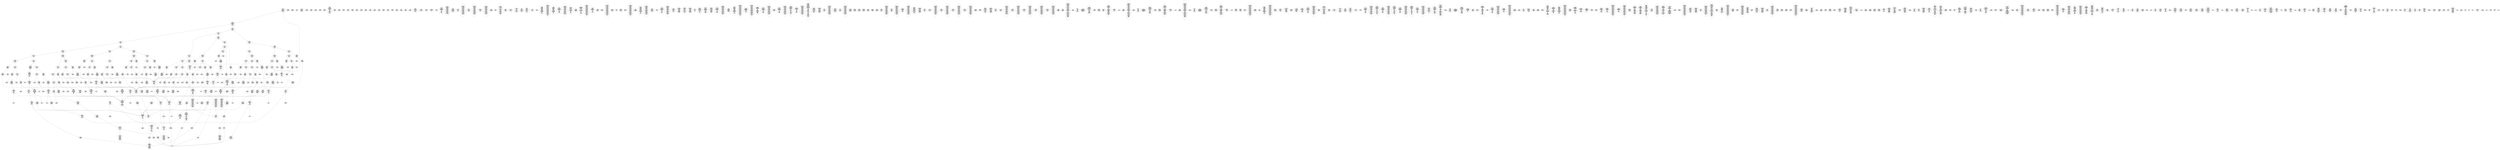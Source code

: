 /* Generated by GvGen v.1.0 (https://www.github.com/stricaud/gvgen) */

digraph G {
compound=true;
   node1 [label="[anywhere]"];
   node2 [label="# 0x0
PUSHX Data
PUSHX Data
MSTORE
PUSHX LogicData
CALLDATASIZE
LT
PUSHX Data
JUMPI
"];
   node3 [label="# 0xd
PUSHX Data
CALLDATALOAD
PUSHX BitData
SHR
PUSHX LogicData
GT
PUSHX Data
JUMPI
"];
   node4 [label="# 0x1e
PUSHX LogicData
GT
PUSHX Data
JUMPI
"];
   node5 [label="# 0x29
PUSHX LogicData
GT
PUSHX Data
JUMPI
"];
   node6 [label="# 0x34
PUSHX LogicData
GT
PUSHX Data
JUMPI
"];
   node7 [label="# 0x3f
PUSHX LogicData
EQ
PUSHX Data
JUMPI
"];
   node8 [label="# 0x4a
PUSHX LogicData
EQ
PUSHX Data
JUMPI
"];
   node9 [label="# 0x55
PUSHX LogicData
EQ
PUSHX Data
JUMPI
"];
   node10 [label="# 0x60
PUSHX Data
REVERT
"];
   node11 [label="# 0x64
JUMPDEST
PUSHX LogicData
EQ
PUSHX Data
JUMPI
"];
   node12 [label="# 0x70
PUSHX LogicData
EQ
PUSHX Data
JUMPI
"];
   node13 [label="# 0x7b
PUSHX LogicData
EQ
PUSHX Data
JUMPI
"];
   node14 [label="# 0x86
PUSHX Data
REVERT
"];
   node15 [label="# 0x8a
JUMPDEST
PUSHX LogicData
GT
PUSHX Data
JUMPI
"];
   node16 [label="# 0x96
PUSHX LogicData
EQ
PUSHX Data
JUMPI
"];
   node17 [label="# 0xa1
PUSHX LogicData
EQ
PUSHX Data
JUMPI
"];
   node18 [label="# 0xac
PUSHX LogicData
EQ
PUSHX Data
JUMPI
"];
   node19 [label="# 0xb7
PUSHX Data
REVERT
"];
   node20 [label="# 0xbb
JUMPDEST
PUSHX LogicData
EQ
PUSHX Data
JUMPI
"];
   node21 [label="# 0xc7
PUSHX LogicData
EQ
PUSHX Data
JUMPI
"];
   node22 [label="# 0xd2
PUSHX LogicData
EQ
PUSHX Data
JUMPI
"];
   node23 [label="# 0xdd
PUSHX Data
REVERT
"];
   node24 [label="# 0xe1
JUMPDEST
PUSHX LogicData
GT
PUSHX Data
JUMPI
"];
   node25 [label="# 0xed
PUSHX LogicData
GT
PUSHX Data
JUMPI
"];
   node26 [label="# 0xf8
PUSHX LogicData
EQ
PUSHX Data
JUMPI
"];
   node27 [label="# 0x103
PUSHX LogicData
EQ
PUSHX Data
JUMPI
"];
   node28 [label="# 0x10e
PUSHX LogicData
EQ
PUSHX Data
JUMPI
"];
   node29 [label="# 0x119
PUSHX Data
REVERT
"];
   node30 [label="# 0x11d
JUMPDEST
PUSHX LogicData
EQ
PUSHX Data
JUMPI
"];
   node31 [label="# 0x129
PUSHX LogicData
EQ
PUSHX Data
JUMPI
"];
   node32 [label="# 0x134
PUSHX LogicData
EQ
PUSHX Data
JUMPI
"];
   node33 [label="# 0x13f
PUSHX Data
REVERT
"];
   node34 [label="# 0x143
JUMPDEST
PUSHX LogicData
GT
PUSHX Data
JUMPI
"];
   node35 [label="# 0x14f
PUSHX LogicData
EQ
PUSHX Data
JUMPI
"];
   node36 [label="# 0x15a
PUSHX LogicData
EQ
PUSHX Data
JUMPI
"];
   node37 [label="# 0x165
PUSHX LogicData
EQ
PUSHX Data
JUMPI
"];
   node38 [label="# 0x170
PUSHX Data
REVERT
"];
   node39 [label="# 0x174
JUMPDEST
PUSHX LogicData
EQ
PUSHX Data
JUMPI
"];
   node40 [label="# 0x180
PUSHX LogicData
EQ
PUSHX Data
JUMPI
"];
   node41 [label="# 0x18b
PUSHX LogicData
EQ
PUSHX Data
JUMPI
"];
   node42 [label="# 0x196
PUSHX Data
REVERT
"];
   node43 [label="# 0x19a
JUMPDEST
PUSHX LogicData
GT
PUSHX Data
JUMPI
"];
   node44 [label="# 0x1a6
PUSHX LogicData
GT
PUSHX Data
JUMPI
"];
   node45 [label="# 0x1b1
PUSHX LogicData
GT
PUSHX Data
JUMPI
"];
   node46 [label="# 0x1bc
PUSHX LogicData
EQ
PUSHX Data
JUMPI
"];
   node47 [label="# 0x1c7
PUSHX LogicData
EQ
PUSHX Data
JUMPI
"];
   node48 [label="# 0x1d2
PUSHX LogicData
EQ
PUSHX Data
JUMPI
"];
   node49 [label="# 0x1dd
PUSHX Data
REVERT
"];
   node50 [label="# 0x1e1
JUMPDEST
PUSHX LogicData
EQ
PUSHX Data
JUMPI
"];
   node51 [label="# 0x1ed
PUSHX LogicData
EQ
PUSHX Data
JUMPI
"];
   node52 [label="# 0x1f8
PUSHX LogicData
EQ
PUSHX Data
JUMPI
"];
   node53 [label="# 0x203
PUSHX Data
REVERT
"];
   node54 [label="# 0x207
JUMPDEST
PUSHX LogicData
GT
PUSHX Data
JUMPI
"];
   node55 [label="# 0x213
PUSHX LogicData
EQ
PUSHX Data
JUMPI
"];
   node56 [label="# 0x21e
PUSHX LogicData
EQ
PUSHX Data
JUMPI
"];
   node57 [label="# 0x229
PUSHX LogicData
EQ
PUSHX Data
JUMPI
"];
   node58 [label="# 0x234
PUSHX Data
REVERT
"];
   node59 [label="# 0x238
JUMPDEST
PUSHX LogicData
EQ
PUSHX Data
JUMPI
"];
   node60 [label="# 0x244
PUSHX LogicData
EQ
PUSHX Data
JUMPI
"];
   node61 [label="# 0x24f
PUSHX LogicData
EQ
PUSHX Data
JUMPI
"];
   node62 [label="# 0x25a
PUSHX Data
REVERT
"];
   node63 [label="# 0x25e
JUMPDEST
PUSHX LogicData
GT
PUSHX Data
JUMPI
"];
   node64 [label="# 0x26a
PUSHX LogicData
GT
PUSHX Data
JUMPI
"];
   node65 [label="# 0x275
PUSHX LogicData
EQ
PUSHX Data
JUMPI
"];
   node66 [label="# 0x280
PUSHX LogicData
EQ
PUSHX Data
JUMPI
"];
   node67 [label="# 0x28b
PUSHX LogicData
EQ
PUSHX Data
JUMPI
"];
   node68 [label="# 0x296
PUSHX Data
REVERT
"];
   node69 [label="# 0x29a
JUMPDEST
PUSHX LogicData
EQ
PUSHX Data
JUMPI
"];
   node70 [label="# 0x2a6
PUSHX LogicData
EQ
PUSHX Data
JUMPI
"];
   node71 [label="# 0x2b1
PUSHX LogicData
EQ
PUSHX Data
JUMPI
"];
   node72 [label="# 0x2bc
PUSHX Data
REVERT
"];
   node73 [label="# 0x2c0
JUMPDEST
PUSHX LogicData
GT
PUSHX Data
JUMPI
"];
   node74 [label="# 0x2cc
PUSHX LogicData
EQ
PUSHX Data
JUMPI
"];
   node75 [label="# 0x2d7
PUSHX LogicData
EQ
PUSHX Data
JUMPI
"];
   node76 [label="# 0x2e2
PUSHX LogicData
EQ
PUSHX Data
JUMPI
"];
   node77 [label="# 0x2ed
PUSHX Data
REVERT
"];
   node78 [label="# 0x2f1
JUMPDEST
PUSHX LogicData
EQ
PUSHX Data
JUMPI
"];
   node79 [label="# 0x2fd
PUSHX LogicData
EQ
PUSHX Data
JUMPI
"];
   node80 [label="# 0x308
PUSHX LogicData
EQ
PUSHX Data
JUMPI
"];
   node81 [label="# 0x313
JUMPDEST
PUSHX Data
REVERT
"];
   node82 [label="# 0x318
JUMPDEST
CALLVALUE
ISZERO
PUSHX Data
JUMPI
"];
   node83 [label="# 0x320
PUSHX Data
REVERT
"];
   node84 [label="# 0x324
JUMPDEST
PUSHX Data
PUSHX Data
CALLDATASIZE
PUSHX Data
PUSHX Data
JUMP
"];
   node85 [label="# 0x333
JUMPDEST
PUSHX Data
JUMP
"];
   node86 [label="# 0x338
JUMPDEST
PUSHX MemData
MLOAD
ISZERO
ISZERO
MSTORE
PUSHX ArithData
ADD
"];
   node87 [label="# 0x344
JUMPDEST
PUSHX MemData
MLOAD
SUB
RETURN
"];
   node88 [label="# 0x34d
JUMPDEST
CALLVALUE
ISZERO
PUSHX Data
JUMPI
"];
   node89 [label="# 0x355
PUSHX Data
REVERT
"];
   node90 [label="# 0x359
JUMPDEST
PUSHX Data
PUSHX StorData
SLOAD
JUMP
"];
   node91 [label="# 0x363
JUMPDEST
PUSHX MemData
MLOAD
MSTORE
PUSHX ArithData
ADD
PUSHX Data
JUMP
"];
   node92 [label="# 0x371
JUMPDEST
CALLVALUE
ISZERO
PUSHX Data
JUMPI
"];
   node93 [label="# 0x379
PUSHX Data
REVERT
"];
   node94 [label="# 0x37d
JUMPDEST
PUSHX Data
PUSHX Data
CALLDATASIZE
PUSHX Data
PUSHX Data
JUMP
"];
   node95 [label="# 0x38c
JUMPDEST
PUSHX Data
JUMP
"];
   node96 [label="# 0x391
JUMPDEST
STOP
"];
   node97 [label="# 0x393
JUMPDEST
CALLVALUE
ISZERO
PUSHX Data
JUMPI
"];
   node98 [label="# 0x39b
PUSHX Data
REVERT
"];
   node99 [label="# 0x39f
JUMPDEST
PUSHX Data
PUSHX Data
JUMP
"];
   node100 [label="# 0x3a8
JUMPDEST
PUSHX MemData
MLOAD
PUSHX Data
PUSHX Data
JUMP
"];
   node101 [label="# 0x3b5
JUMPDEST
CALLVALUE
ISZERO
PUSHX Data
JUMPI
"];
   node102 [label="# 0x3bd
PUSHX Data
REVERT
"];
   node103 [label="# 0x3c1
JUMPDEST
PUSHX Data
PUSHX Data
CALLDATASIZE
PUSHX Data
PUSHX Data
JUMP
"];
   node104 [label="# 0x3d0
JUMPDEST
PUSHX Data
JUMP
"];
   node105 [label="# 0x3d5
JUMPDEST
PUSHX MemData
MLOAD
PUSHX ArithData
PUSHX BitData
PUSHX BitData
SHL
SUB
AND
MSTORE
PUSHX ArithData
ADD
PUSHX Data
JUMP
"];
   node106 [label="# 0x3ed
JUMPDEST
CALLVALUE
ISZERO
PUSHX Data
JUMPI
"];
   node107 [label="# 0x3f5
PUSHX Data
REVERT
"];
   node108 [label="# 0x3f9
JUMPDEST
PUSHX Data
PUSHX Data
CALLDATASIZE
PUSHX Data
PUSHX Data
JUMP
"];
   node109 [label="# 0x408
JUMPDEST
PUSHX Data
JUMP
"];
   node110 [label="# 0x40d
JUMPDEST
CALLVALUE
ISZERO
PUSHX Data
JUMPI
"];
   node111 [label="# 0x415
PUSHX Data
REVERT
"];
   node112 [label="# 0x419
JUMPDEST
PUSHX Data
PUSHX Data
CALLDATASIZE
PUSHX Data
PUSHX Data
JUMP
"];
   node113 [label="# 0x428
JUMPDEST
PUSHX Data
JUMP
"];
   node114 [label="# 0x42d
JUMPDEST
CALLVALUE
ISZERO
PUSHX Data
JUMPI
"];
   node115 [label="# 0x435
PUSHX Data
REVERT
"];
   node116 [label="# 0x439
JUMPDEST
PUSHX Data
PUSHX Data
JUMP
"];
   node117 [label="# 0x448
JUMPDEST
CALLVALUE
ISZERO
PUSHX Data
JUMPI
"];
   node118 [label="# 0x450
PUSHX Data
REVERT
"];
   node119 [label="# 0x454
JUMPDEST
PUSHX Data
PUSHX Data
JUMP
"];
   node120 [label="# 0x45d
JUMPDEST
CALLVALUE
ISZERO
PUSHX Data
JUMPI
"];
   node121 [label="# 0x465
PUSHX Data
REVERT
"];
   node122 [label="# 0x469
JUMPDEST
PUSHX StorData
SLOAD
PUSHX Data
PUSHX ArithData
PUSHX BitData
PUSHX BitData
SHL
SUB
AND
JUMP
"];
   node123 [label="# 0x47d
JUMPDEST
CALLVALUE
ISZERO
PUSHX Data
JUMPI
"];
   node124 [label="# 0x485
PUSHX Data
REVERT
"];
   node125 [label="# 0x489
JUMPDEST
PUSHX Data
PUSHX Data
CALLDATASIZE
PUSHX Data
PUSHX Data
JUMP
"];
   node126 [label="# 0x498
JUMPDEST
PUSHX Data
JUMP
"];
   node127 [label="# 0x49d
JUMPDEST
CALLVALUE
ISZERO
PUSHX Data
JUMPI
"];
   node128 [label="# 0x4a5
PUSHX Data
REVERT
"];
   node129 [label="# 0x4a9
JUMPDEST
PUSHX Data
PUSHX Data
CALLDATASIZE
PUSHX Data
PUSHX Data
JUMP
"];
   node130 [label="# 0x4b8
JUMPDEST
PUSHX Data
JUMP
"];
   node131 [label="# 0x4bd
JUMPDEST
PUSHX Data
MLOAD
PUSHX ArithData
PUSHX BitData
PUSHX BitData
SHL
SUB
AND
MSTORE
PUSHX ArithData
ADD
MSTORE
ADD
PUSHX Data
JUMP
"];
   node132 [label="# 0x4dc
JUMPDEST
CALLVALUE
ISZERO
PUSHX Data
JUMPI
"];
   node133 [label="# 0x4e4
PUSHX Data
REVERT
"];
   node134 [label="# 0x4e8
JUMPDEST
PUSHX StorData
SLOAD
PUSHX StorData
SLOAD
LT
ISZERO
PUSHX Data
JUMP
"];
   node135 [label="# 0x4f6
JUMPDEST
CALLVALUE
ISZERO
PUSHX Data
JUMPI
"];
   node136 [label="# 0x4fe
PUSHX Data
REVERT
"];
   node137 [label="# 0x502
JUMPDEST
PUSHX Data
PUSHX Data
CALLDATASIZE
PUSHX Data
PUSHX Data
JUMP
"];
   node138 [label="# 0x511
JUMPDEST
PUSHX Data
JUMP
"];
   node139 [label="# 0x516
JUMPDEST
CALLVALUE
ISZERO
PUSHX Data
JUMPI
"];
   node140 [label="# 0x51e
PUSHX Data
REVERT
"];
   node141 [label="# 0x522
JUMPDEST
PUSHX Data
PUSHX StorData
SLOAD
JUMP
"];
   node142 [label="# 0x52c
JUMPDEST
CALLVALUE
ISZERO
PUSHX Data
JUMPI
"];
   node143 [label="# 0x534
PUSHX Data
REVERT
"];
   node144 [label="# 0x538
JUMPDEST
PUSHX Data
PUSHX Data
JUMP
"];
   node145 [label="# 0x541
JUMPDEST
CALLVALUE
ISZERO
PUSHX Data
JUMPI
"];
   node146 [label="# 0x549
PUSHX Data
REVERT
"];
   node147 [label="# 0x54d
JUMPDEST
PUSHX Data
PUSHX Data
CALLDATASIZE
PUSHX Data
PUSHX Data
JUMP
"];
   node148 [label="# 0x55c
JUMPDEST
PUSHX Data
JUMP
"];
   node149 [label="# 0x561
JUMPDEST
CALLVALUE
ISZERO
PUSHX Data
JUMPI
"];
   node150 [label="# 0x569
PUSHX Data
REVERT
"];
   node151 [label="# 0x56d
JUMPDEST
PUSHX Data
PUSHX Data
CALLDATASIZE
PUSHX Data
PUSHX Data
JUMP
"];
   node152 [label="# 0x57c
JUMPDEST
PUSHX Data
JUMP
"];
   node153 [label="# 0x581
JUMPDEST
CALLVALUE
ISZERO
PUSHX Data
JUMPI
"];
   node154 [label="# 0x589
PUSHX Data
REVERT
"];
   node155 [label="# 0x58d
JUMPDEST
PUSHX StorData
SLOAD
PUSHX Data
PUSHX ArithData
PUSHX BitData
PUSHX BitData
SHL
SUB
AND
JUMP
"];
   node156 [label="# 0x5a1
JUMPDEST
CALLVALUE
ISZERO
PUSHX Data
JUMPI
"];
   node157 [label="# 0x5a9
PUSHX Data
REVERT
"];
   node158 [label="# 0x5ad
JUMPDEST
PUSHX Data
PUSHX Data
CALLDATASIZE
PUSHX Data
PUSHX Data
JUMP
"];
   node159 [label="# 0x5bc
JUMPDEST
PUSHX Data
JUMP
"];
   node160 [label="# 0x5c1
JUMPDEST
CALLVALUE
ISZERO
PUSHX Data
JUMPI
"];
   node161 [label="# 0x5c9
PUSHX Data
REVERT
"];
   node162 [label="# 0x5cd
JUMPDEST
PUSHX Data
PUSHX Data
CALLDATASIZE
PUSHX Data
PUSHX Data
JUMP
"];
   node163 [label="# 0x5dc
JUMPDEST
PUSHX Data
JUMP
"];
   node164 [label="# 0x5e1
JUMPDEST
CALLVALUE
ISZERO
PUSHX Data
JUMPI
"];
   node165 [label="# 0x5e9
PUSHX Data
REVERT
"];
   node166 [label="# 0x5ed
JUMPDEST
PUSHX Data
PUSHX Data
JUMP
"];
   node167 [label="# 0x5f6
JUMPDEST
CALLVALUE
ISZERO
PUSHX Data
JUMPI
"];
   node168 [label="# 0x5fe
PUSHX Data
REVERT
"];
   node169 [label="# 0x602
JUMPDEST
PUSHX Data
PUSHX Data
CALLDATASIZE
PUSHX Data
PUSHX Data
JUMP
"];
   node170 [label="# 0x611
JUMPDEST
PUSHX Data
JUMP
"];
   node171 [label="# 0x616
JUMPDEST
CALLVALUE
ISZERO
PUSHX Data
JUMPI
"];
   node172 [label="# 0x61e
PUSHX Data
REVERT
"];
   node173 [label="# 0x622
JUMPDEST
PUSHX Data
PUSHX Data
CALLDATASIZE
PUSHX Data
PUSHX Data
JUMP
"];
   node174 [label="# 0x631
JUMPDEST
PUSHX Data
JUMP
"];
   node175 [label="# 0x636
JUMPDEST
CALLVALUE
ISZERO
PUSHX Data
JUMPI
"];
   node176 [label="# 0x63e
PUSHX Data
REVERT
"];
   node177 [label="# 0x642
JUMPDEST
PUSHX Data
PUSHX Data
JUMP
"];
   node178 [label="# 0x652
JUMPDEST
CALLVALUE
ISZERO
PUSHX Data
JUMPI
"];
   node179 [label="# 0x65a
PUSHX Data
REVERT
"];
   node180 [label="# 0x65e
JUMPDEST
PUSHX StorData
SLOAD
PUSHX ArithData
PUSHX BitData
PUSHX BitData
SHL
SUB
AND
PUSHX Data
JUMP
"];
   node181 [label="# 0x670
JUMPDEST
CALLVALUE
ISZERO
PUSHX Data
JUMPI
"];
   node182 [label="# 0x678
PUSHX Data
REVERT
"];
   node183 [label="# 0x67c
JUMPDEST
PUSHX Data
PUSHX Data
JUMP
"];
   node184 [label="# 0x685
JUMPDEST
CALLVALUE
ISZERO
PUSHX Data
JUMPI
"];
   node185 [label="# 0x68d
PUSHX Data
REVERT
"];
   node186 [label="# 0x691
JUMPDEST
PUSHX StorData
SLOAD
PUSHX Data
PUSHX ArithData
PUSHX BitData
PUSHX BitData
SHL
SUB
AND
JUMP
"];
   node187 [label="# 0x6a5
JUMPDEST
CALLVALUE
ISZERO
PUSHX Data
JUMPI
"];
   node188 [label="# 0x6ad
PUSHX Data
REVERT
"];
   node189 [label="# 0x6b1
JUMPDEST
PUSHX StorData
SLOAD
PUSHX Data
PUSHX BitData
AND
JUMP
"];
   node190 [label="# 0x6bf
JUMPDEST
PUSHX MemData
MLOAD
PUSHX Data
PUSHX Data
JUMP
"];
   node191 [label="# 0x6cc
JUMPDEST
CALLVALUE
ISZERO
PUSHX Data
JUMPI
"];
   node192 [label="# 0x6d4
PUSHX Data
REVERT
"];
   node193 [label="# 0x6d8
JUMPDEST
PUSHX Data
PUSHX StorData
SLOAD
JUMP
"];
   node194 [label="# 0x6e2
JUMPDEST
CALLVALUE
ISZERO
PUSHX Data
JUMPI
"];
   node195 [label="# 0x6ea
PUSHX Data
REVERT
"];
   node196 [label="# 0x6ee
JUMPDEST
PUSHX Data
PUSHX Data
CALLDATASIZE
PUSHX Data
PUSHX Data
JUMP
"];
   node197 [label="# 0x6fd
JUMPDEST
PUSHX Data
JUMP
"];
   node198 [label="# 0x702
JUMPDEST
CALLVALUE
ISZERO
PUSHX Data
JUMPI
"];
   node199 [label="# 0x70a
PUSHX Data
REVERT
"];
   node200 [label="# 0x70e
JUMPDEST
PUSHX StorData
SLOAD
PUSHX Data
PUSHX ArithData
PUSHX BitData
PUSHX BitData
SHL
SUB
AND
JUMP
"];
   node201 [label="# 0x722
JUMPDEST
PUSHX Data
PUSHX Data
CALLDATASIZE
PUSHX Data
PUSHX Data
JUMP
"];
   node202 [label="# 0x730
JUMPDEST
PUSHX Data
JUMP
"];
   node203 [label="# 0x735
JUMPDEST
CALLVALUE
ISZERO
PUSHX Data
JUMPI
"];
   node204 [label="# 0x73d
PUSHX Data
REVERT
"];
   node205 [label="# 0x741
JUMPDEST
PUSHX Data
PUSHX Data
CALLDATASIZE
PUSHX Data
PUSHX Data
JUMP
"];
   node206 [label="# 0x750
JUMPDEST
PUSHX Data
JUMP
"];
   node207 [label="# 0x755
JUMPDEST
CALLVALUE
ISZERO
PUSHX Data
JUMPI
"];
   node208 [label="# 0x75d
PUSHX Data
REVERT
"];
   node209 [label="# 0x761
JUMPDEST
PUSHX Data
PUSHX Data
CALLDATASIZE
PUSHX Data
PUSHX Data
JUMP
"];
   node210 [label="# 0x770
JUMPDEST
PUSHX Data
JUMP
"];
   node211 [label="# 0x775
JUMPDEST
CALLVALUE
ISZERO
PUSHX Data
JUMPI
"];
   node212 [label="# 0x77d
PUSHX Data
REVERT
"];
   node213 [label="# 0x781
JUMPDEST
PUSHX Data
PUSHX Data
CALLDATASIZE
PUSHX Data
PUSHX Data
JUMP
"];
   node214 [label="# 0x790
JUMPDEST
PUSHX Data
JUMP
"];
   node215 [label="# 0x795
JUMPDEST
CALLVALUE
ISZERO
PUSHX Data
JUMPI
"];
   node216 [label="# 0x79d
PUSHX Data
REVERT
"];
   node217 [label="# 0x7a1
JUMPDEST
PUSHX Data
PUSHX StorData
SLOAD
JUMP
"];
   node218 [label="# 0x7ab
JUMPDEST
CALLVALUE
ISZERO
PUSHX Data
JUMPI
"];
   node219 [label="# 0x7b3
PUSHX Data
REVERT
"];
   node220 [label="# 0x7b7
JUMPDEST
PUSHX Data
PUSHX Data
JUMP
"];
   node221 [label="# 0x7c0
JUMPDEST
CALLVALUE
ISZERO
PUSHX Data
JUMPI
"];
   node222 [label="# 0x7c8
PUSHX Data
REVERT
"];
   node223 [label="# 0x7cc
JUMPDEST
PUSHX Data
PUSHX Data
CALLDATASIZE
PUSHX Data
PUSHX Data
JUMP
"];
   node224 [label="# 0x7db
JUMPDEST
PUSHX Data
JUMP
"];
   node225 [label="# 0x7e0
JUMPDEST
CALLVALUE
ISZERO
PUSHX Data
JUMPI
"];
   node226 [label="# 0x7e8
PUSHX Data
REVERT
"];
   node227 [label="# 0x7ec
JUMPDEST
PUSHX Data
PUSHX Data
CALLDATASIZE
PUSHX Data
PUSHX Data
JUMP
"];
   node228 [label="# 0x7fb
JUMPDEST
PUSHX Data
JUMP
"];
   node229 [label="# 0x800
JUMPDEST
CALLVALUE
ISZERO
PUSHX Data
JUMPI
"];
   node230 [label="# 0x808
PUSHX Data
REVERT
"];
   node231 [label="# 0x80c
JUMPDEST
PUSHX Data
PUSHX Data
CALLDATASIZE
PUSHX Data
PUSHX Data
JUMP
"];
   node232 [label="# 0x81b
JUMPDEST
PUSHX Data
JUMP
"];
   node233 [label="# 0x820
JUMPDEST
CALLVALUE
ISZERO
PUSHX Data
JUMPI
"];
   node234 [label="# 0x828
PUSHX Data
REVERT
"];
   node235 [label="# 0x82c
JUMPDEST
PUSHX Data
PUSHX StorData
SLOAD
JUMP
"];
   node236 [label="# 0x836
JUMPDEST
CALLVALUE
ISZERO
PUSHX Data
JUMPI
"];
   node237 [label="# 0x83e
PUSHX Data
REVERT
"];
   node238 [label="# 0x842
JUMPDEST
PUSHX Data
PUSHX Data
CALLDATASIZE
PUSHX Data
PUSHX Data
JUMP
"];
   node239 [label="# 0x851
JUMPDEST
PUSHX Data
JUMP
"];
   node240 [label="# 0x856
JUMPDEST
CALLVALUE
ISZERO
PUSHX Data
JUMPI
"];
   node241 [label="# 0x85e
PUSHX Data
REVERT
"];
   node242 [label="# 0x862
JUMPDEST
PUSHX Data
PUSHX Data
CALLDATASIZE
PUSHX Data
PUSHX Data
JUMP
"];
   node243 [label="# 0x871
JUMPDEST
PUSHX Data
JUMP
"];
   node244 [label="# 0x876
JUMPDEST
CALLVALUE
ISZERO
PUSHX Data
JUMPI
"];
   node245 [label="# 0x87e
PUSHX Data
REVERT
"];
   node246 [label="# 0x882
JUMPDEST
PUSHX Data
PUSHX Data
CALLDATASIZE
PUSHX Data
PUSHX Data
JUMP
"];
   node247 [label="# 0x891
JUMPDEST
PUSHX Data
JUMP
"];
   node248 [label="# 0x896
JUMPDEST
CALLVALUE
ISZERO
PUSHX Data
JUMPI
"];
   node249 [label="# 0x89e
PUSHX Data
REVERT
"];
   node250 [label="# 0x8a2
JUMPDEST
PUSHX Data
PUSHX Data
JUMP
"];
   node251 [label="# 0x8b1
JUMPDEST
CALLVALUE
ISZERO
PUSHX Data
JUMPI
"];
   node252 [label="# 0x8b9
PUSHX Data
REVERT
"];
   node253 [label="# 0x8bd
JUMPDEST
PUSHX StorData
SLOAD
PUSHX Data
PUSHX ArithData
PUSHX BitData
PUSHX BitData
SHL
SUB
AND
JUMP
"];
   node254 [label="# 0x8d1
JUMPDEST
PUSHX Data
PUSHX BitData
AND
PUSHX LogicData
EQ
PUSHX Data
JUMPI
"];
   node255 [label="# 0x91e
PUSHX BitData
AND
PUSHX LogicData
EQ
"];
   node256 [label="# 0x964
JUMPDEST
PUSHX Data
JUMPI
"];
   node257 [label="# 0x96a
PUSHX LogicData
PUSHX BitData
AND
EQ
"];
   node258 [label="# 0x9b0
JUMPDEST
JUMP
"];
   node259 [label="# 0x9b6
JUMPDEST
PUSHX StorData
SLOAD
PUSHX ArithData
PUSHX BitData
PUSHX BitData
SHL
SUB
AND
CALLER
EQ
PUSHX Data
JUMPI
"];
   node260 [label="# 0x9c9
PUSHX MemData
MLOAD
PUSHX BitData
PUSHX BitData
SHL
MSTORE
PUSHX Data
PUSHX ArithData
ADD
MSTORE
PUSHX ArithData
ADD
MSTORE
PUSHX Data
PUSHX ArithData
ADD
MSTORE
PUSHX ArithData
ADD
"];
   node261 [label="# 0xa0c
JUMPDEST
PUSHX MemData
MLOAD
SUB
REVERT
"];
   node262 [label="# 0xa15
JUMPDEST
PUSHX StorData
SLOAD
PUSHX StorData
SLOAD
PUSHX Data
PUSHX Data
JUMP
"];
   node263 [label="# 0xa26
JUMPDEST
GT
ISZERO
PUSHX Data
JUMPI
"];
   node264 [label="# 0xa2d
PUSHX MemData
MLOAD
PUSHX BitData
PUSHX BitData
SHL
MSTORE
PUSHX Data
PUSHX ArithData
ADD
MSTORE
PUSHX Data
PUSHX ArithData
ADD
MSTORE
PUSHX Data
PUSHX ArithData
ADD
MSTORE
PUSHX ArithData
ADD
PUSHX Data
JUMP
"];
   node265 [label="# 0xa74
JUMPDEST
PUSHX StorData
SLOAD
LT
PUSHX Data
JUMPI
"];
   node266 [label="# 0xa7e
PUSHX MemData
MLOAD
PUSHX BitData
PUSHX BitData
SHL
MSTORE
PUSHX Data
PUSHX ArithData
ADD
MSTORE
PUSHX Data
PUSHX ArithData
ADD
MSTORE
PUSHX Data
PUSHX ArithData
ADD
MSTORE
PUSHX ArithData
ADD
PUSHX Data
JUMP
"];
   node267 [label="# 0xac5
JUMPDEST
PUSHX LogicData
GT
PUSHX Data
JUMPI
"];
   node268 [label="# 0xace
PUSHX MemData
MLOAD
PUSHX BitData
PUSHX BitData
SHL
MSTORE
PUSHX Data
PUSHX ArithData
ADD
MSTORE
PUSHX ArithData
ADD
MSTORE
PUSHX Data
PUSHX ArithData
ADD
MSTORE
PUSHX ArithData
ADD
PUSHX Data
JUMP
"];
   node269 [label="# 0xb15
JUMPDEST
PUSHX Data
PUSHX Data
JUMP
"];
   node270 [label="# 0xb1f
JUMPDEST
JUMP
"];
   node271 [label="# 0xb23
JUMPDEST
PUSHX Data
PUSHX StorData
SLOAD
PUSHX Data
PUSHX Data
JUMP
"];
   node272 [label="# 0xb32
JUMPDEST
PUSHX ArithData
ADD
PUSHX ArithData
DIV
MUL
PUSHX ArithData
ADD
PUSHX MemData
MLOAD
ADD
PUSHX Data
MSTORE
MSTORE
PUSHX ArithData
ADD
SLOAD
PUSHX Data
PUSHX Data
JUMP
"];
   node273 [label="# 0xb5e
JUMPDEST
ISZERO
PUSHX Data
JUMPI
"];
   node274 [label="# 0xb65
PUSHX LogicData
LT
PUSHX Data
JUMPI
"];
   node275 [label="# 0xb6d
PUSHX ArithData
SLOAD
DIV
MUL
MSTORE
PUSHX ArithData
ADD
PUSHX Data
JUMP
"];
   node276 [label="# 0xb80
JUMPDEST
ADD
PUSHX Data
MSTORE
PUSHX Data
PUSHX Data
SHA3
"];
   node277 [label="# 0xb8e
JUMPDEST
SLOAD
MSTORE
PUSHX ArithData
ADD
PUSHX ArithData
ADD
GT
PUSHX Data
JUMPI
"];
   node278 [label="# 0xba2
SUB
PUSHX BitData
AND
ADD
"];
   node279 [label="# 0xbab
JUMPDEST
JUMP
"];
   node280 [label="# 0xbb5
JUMPDEST
PUSHX Data
MSTORE
PUSHX Data
PUSHX Data
MSTORE
PUSHX Data
SHA3
SLOAD
PUSHX ArithData
PUSHX BitData
PUSHX BitData
SHL
SUB
AND
PUSHX Data
JUMPI
"];
   node281 [label="# 0xbd2
PUSHX MemData
MLOAD
PUSHX BitData
PUSHX BitData
SHL
MSTORE
PUSHX Data
PUSHX ArithData
ADD
MSTORE
PUSHX Data
PUSHX ArithData
ADD
MSTORE
PUSHX Data
PUSHX ArithData
ADD
MSTORE
PUSHX Data
PUSHX ArithData
ADD
MSTORE
PUSHX ArithData
ADD
PUSHX Data
JUMP
"];
   node282 [label="# 0xc3f
JUMPDEST
PUSHX Data
MSTORE
PUSHX Data
PUSHX Data
MSTORE
PUSHX Data
SHA3
SLOAD
PUSHX ArithData
PUSHX BitData
PUSHX BitData
SHL
SUB
AND
JUMP
"];
   node283 [label="# 0xc5b
JUMPDEST
PUSHX StorData
SLOAD
PUSHX ArithData
PUSHX BitData
PUSHX BitData
SHL
SUB
AND
CALLER
EQ
PUSHX Data
JUMPI
"];
   node284 [label="# 0xc6e
PUSHX MemData
MLOAD
PUSHX BitData
PUSHX BitData
SHL
MSTORE
PUSHX Data
PUSHX ArithData
ADD
MSTORE
PUSHX ArithData
ADD
MSTORE
PUSHX Data
PUSHX ArithData
ADD
MSTORE
PUSHX ArithData
ADD
PUSHX Data
JUMP
"];
   node285 [label="# 0xcb5
JUMPDEST
PUSHX StorData
SLOAD
PUSHX BitData
NOT
AND
PUSHX ArithData
PUSHX BitData
PUSHX BitData
SHL
SUB
AND
OR
SSTORE
JUMP
"];
   node286 [label="# 0xce4
JUMPDEST
PUSHX Data
PUSHX Data
PUSHX Data
JUMP
"];
   node287 [label="# 0xcef
JUMPDEST
PUSHX ArithData
PUSHX BitData
PUSHX BitData
SHL
SUB
AND
PUSHX ArithData
PUSHX BitData
PUSHX BitData
SHL
SUB
AND
EQ
ISZERO
PUSHX Data
JUMPI
"];
   node288 [label="# 0xd0c
PUSHX MemData
MLOAD
PUSHX BitData
PUSHX BitData
SHL
MSTORE
PUSHX Data
PUSHX ArithData
ADD
MSTORE
PUSHX Data
PUSHX ArithData
ADD
MSTORE
PUSHX Data
PUSHX ArithData
ADD
MSTORE
PUSHX Data
PUSHX ArithData
ADD
MSTORE
PUSHX ArithData
ADD
PUSHX Data
JUMP
"];
   node289 [label="# 0xd79
JUMPDEST
CALLER
PUSHX ArithData
PUSHX BitData
PUSHX BitData
SHL
SUB
AND
EQ
PUSHX Data
JUMPI
"];
   node290 [label="# 0xd8b
PUSHX Data
CALLER
PUSHX Data
JUMP
"];
   node291 [label="# 0xd95
JUMPDEST
PUSHX Data
JUMPI
"];
   node292 [label="# 0xd9a
PUSHX MemData
MLOAD
PUSHX BitData
PUSHX BitData
SHL
MSTORE
PUSHX Data
PUSHX ArithData
ADD
MSTORE
PUSHX Data
PUSHX ArithData
ADD
MSTORE
PUSHX Data
PUSHX ArithData
ADD
MSTORE
PUSHX Data
PUSHX ArithData
ADD
MSTORE
PUSHX ArithData
ADD
PUSHX Data
JUMP
"];
   node293 [label="# 0xe07
JUMPDEST
PUSHX Data
PUSHX Data
JUMP
"];
   node294 [label="# 0xe11
JUMPDEST
JUMP
"];
   node295 [label="# 0xe16
JUMPDEST
PUSHX Data
CALLER
PUSHX Data
JUMP
"];
   node296 [label="# 0xe20
JUMPDEST
PUSHX Data
JUMPI
"];
   node297 [label="# 0xe25
PUSHX MemData
MLOAD
PUSHX BitData
PUSHX BitData
SHL
MSTORE
PUSHX Data
PUSHX ArithData
ADD
MSTORE
PUSHX Data
PUSHX ArithData
ADD
MSTORE
PUSHX Data
PUSHX ArithData
ADD
MSTORE
PUSHX Data
PUSHX ArithData
ADD
MSTORE
PUSHX ArithData
ADD
PUSHX Data
JUMP
"];
   node298 [label="# 0xe92
JUMPDEST
PUSHX Data
PUSHX Data
JUMP
"];
   node299 [label="# 0xe9d
JUMPDEST
PUSHX Data
MSTORE
PUSHX Data
PUSHX Data
MSTORE
PUSHX Data
SHA3
SLOAD
PUSHX ArithData
PUSHX BitData
PUSHX BitData
SHL
SUB
AND
PUSHX Data
JUMPI
"];
   node300 [label="# 0xebc
PUSHX MemData
MLOAD
PUSHX BitData
PUSHX BitData
SHL
MSTORE
PUSHX Data
PUSHX ArithData
ADD
MSTORE
PUSHX Data
PUSHX ArithData
ADD
MSTORE
PUSHX Data
PUSHX ArithData
ADD
MSTORE
PUSHX ArithData
ADD
PUSHX Data
JUMP
"];
   node301 [label="# 0xf03
JUMPDEST
ADDRESS
PUSHX StorData
SLOAD
PUSHX Data
PUSHX Data
JUMP
"];
   node302 [label="# 0xf12
JUMPDEST
JUMP
"];
   node303 [label="# 0xf1d
JUMPDEST
PUSHX StorData
SLOAD
PUSHX ArithData
PUSHX BitData
PUSHX BitData
SHL
SUB
AND
CALLER
EQ
PUSHX Data
JUMPI
"];
   node304 [label="# 0xf30
PUSHX MemData
MLOAD
PUSHX BitData
PUSHX BitData
SHL
MSTORE
PUSHX Data
PUSHX ArithData
ADD
MSTORE
PUSHX ArithData
ADD
MSTORE
PUSHX Data
PUSHX ArithData
ADD
MSTORE
PUSHX ArithData
ADD
PUSHX Data
JUMP
"];
   node305 [label="# 0xf77
JUMPDEST
PUSHX BitData
AND
PUSHX LogicData
GT
ISZERO
PUSHX Data
JUMPI
"];
   node306 [label="# 0xf85
PUSHX BitData
PUSHX BitData
SHL
PUSHX Data
MSTORE
PUSHX Data
PUSHX Data
MSTORE
PUSHX Data
PUSHX Data
REVERT
"];
   node307 [label="# 0xf9a
JUMPDEST
PUSHX StorData
SLOAD
PUSHX BitData
NOT
AND
PUSHX Data
PUSHX LogicData
GT
ISZERO
PUSHX Data
JUMPI
"];
   node308 [label="# 0xfaf
PUSHX BitData
PUSHX BitData
SHL
PUSHX Data
MSTORE
PUSHX Data
PUSHX Data
MSTORE
PUSHX Data
PUSHX Data
REVERT
"];
   node309 [label="# 0xfc4
JUMPDEST
MUL
OR
SSTORE
JUMP
"];
   node310 [label="# 0xfcc
JUMPDEST
PUSHX StorData
SLOAD
PUSHX ArithData
PUSHX BitData
PUSHX BitData
SHL
SUB
AND
CALLER
EQ
PUSHX Data
JUMPI
"];
   node311 [label="# 0xfdf
PUSHX MemData
MLOAD
PUSHX BitData
PUSHX BitData
SHL
MSTORE
PUSHX Data
PUSHX ArithData
ADD
MSTORE
PUSHX ArithData
ADD
MSTORE
PUSHX Data
PUSHX ArithData
ADD
MSTORE
PUSHX ArithData
ADD
PUSHX Data
JUMP
"];
   node312 [label="# 0x1026
JUMPDEST
SELFBALANCE
PUSHX Data
JUMPI
"];
   node313 [label="# 0x102c
PUSHX MemData
MLOAD
PUSHX BitData
PUSHX BitData
SHL
MSTORE
PUSHX Data
PUSHX ArithData
ADD
MSTORE
PUSHX Data
PUSHX ArithData
ADD
MSTORE
PUSHX Data
PUSHX ArithData
ADD
MSTORE
PUSHX ArithData
ADD
PUSHX Data
JUMP
"];
   node314 [label="# 0x1073
JUMPDEST
PUSHX Data
PUSHX Data
PUSHX Data
SELFBALANCE
PUSHX Data
JUMP
"];
   node315 [label="# 0x1081
JUMPDEST
PUSHX StorData
SLOAD
PUSHX ArithData
PUSHX BitData
PUSHX BitData
SHL
SUB
AND
PUSHX Data
JUMP
"];
   node316 [label="# 0x1093
JUMPDEST
PUSHX StorData
SLOAD
PUSHX Data
PUSHX ArithData
PUSHX BitData
PUSHX BitData
SHL
SUB
AND
SELFBALANCE
PUSHX Data
JUMP
"];
   node317 [label="# 0x10a9
JUMPDEST
JUMP
"];
   node318 [label="# 0x10ab
JUMPDEST
PUSHX Data
PUSHX MemData
MLOAD
PUSHX ArithData
ADD
PUSHX Data
MSTORE
PUSHX Data
MSTORE
PUSHX Data
JUMP
"];
   node319 [label="# 0x10c6
JUMPDEST
PUSHX StorData
SLOAD
PUSHX ArithData
PUSHX BitData
PUSHX BitData
SHL
SUB
AND
CALLER
EQ
PUSHX Data
JUMPI
"];
   node320 [label="# 0x10d9
PUSHX MemData
MLOAD
PUSHX BitData
PUSHX BitData
SHL
MSTORE
PUSHX Data
PUSHX ArithData
ADD
MSTORE
PUSHX ArithData
ADD
MSTORE
PUSHX Data
PUSHX ArithData
ADD
MSTORE
PUSHX ArithData
ADD
PUSHX Data
JUMP
"];
   node321 [label="# 0x1120
JUMPDEST
MLOAD
PUSHX Data
PUSHX Data
PUSHX ArithData
ADD
PUSHX Data
JUMP
"];
   node322 [label="# 0x1133
JUMPDEST
PUSHX Data
MSTORE
PUSHX Data
PUSHX Data
MSTORE
PUSHX Data
SHA3
SLOAD
PUSHX ArithData
PUSHX BitData
PUSHX BitData
SHL
SUB
AND
PUSHX Data
JUMPI
"];
   node323 [label="# 0x1151
PUSHX MemData
MLOAD
PUSHX BitData
PUSHX BitData
SHL
MSTORE
PUSHX Data
PUSHX ArithData
ADD
MSTORE
PUSHX Data
PUSHX ArithData
ADD
MSTORE
PUSHX Data
PUSHX ArithData
ADD
MSTORE
PUSHX Data
PUSHX ArithData
ADD
MSTORE
PUSHX ArithData
ADD
PUSHX Data
JUMP
"];
   node324 [label="# 0x11be
JUMPDEST
PUSHX Data
PUSHX ArithData
PUSHX BitData
PUSHX BitData
SHL
SUB
AND
PUSHX Data
JUMPI
"];
   node325 [label="# 0x11cf
PUSHX MemData
MLOAD
PUSHX BitData
PUSHX BitData
SHL
MSTORE
PUSHX Data
PUSHX ArithData
ADD
MSTORE
PUSHX Data
PUSHX ArithData
ADD
MSTORE
PUSHX Data
PUSHX ArithData
ADD
MSTORE
PUSHX Data
PUSHX ArithData
ADD
MSTORE
PUSHX ArithData
ADD
PUSHX Data
JUMP
"];
   node326 [label="# 0x123c
JUMPDEST
PUSHX ArithData
PUSHX BitData
PUSHX BitData
SHL
SUB
AND
PUSHX Data
MSTORE
PUSHX Data
PUSHX Data
MSTORE
PUSHX Data
SHA3
SLOAD
JUMP
"];
   node327 [label="# 0x1258
JUMPDEST
PUSHX StorData
SLOAD
PUSHX ArithData
PUSHX BitData
PUSHX BitData
SHL
SUB
AND
CALLER
EQ
PUSHX Data
JUMPI
"];
   node328 [label="# 0x126b
PUSHX MemData
MLOAD
PUSHX BitData
PUSHX BitData
SHL
MSTORE
PUSHX Data
PUSHX ArithData
ADD
MSTORE
PUSHX ArithData
ADD
MSTORE
PUSHX Data
PUSHX ArithData
ADD
MSTORE
PUSHX ArithData
ADD
PUSHX Data
JUMP
"];
   node329 [label="# 0x12b2
JUMPDEST
PUSHX Data
PUSHX Data
PUSHX Data
JUMP
"];
   node330 [label="# 0x12bc
JUMPDEST
PUSHX StorData
SLOAD
PUSHX ArithData
PUSHX BitData
PUSHX BitData
SHL
SUB
AND
CALLER
EQ
PUSHX Data
JUMPI
"];
   node331 [label="# 0x12cf
PUSHX MemData
MLOAD
PUSHX BitData
PUSHX BitData
SHL
MSTORE
PUSHX Data
PUSHX ArithData
ADD
MSTORE
PUSHX ArithData
ADD
MSTORE
PUSHX Data
PUSHX ArithData
ADD
MSTORE
PUSHX ArithData
ADD
PUSHX Data
JUMP
"];
   node332 [label="# 0x1316
JUMPDEST
PUSHX Data
SSTORE
JUMP
"];
   node333 [label="# 0x131b
JUMPDEST
PUSHX StorData
SLOAD
PUSHX ArithData
PUSHX BitData
PUSHX BitData
SHL
SUB
AND
CALLER
EQ
PUSHX Data
JUMPI
"];
   node334 [label="# 0x132e
PUSHX MemData
MLOAD
PUSHX BitData
PUSHX BitData
SHL
MSTORE
PUSHX Data
PUSHX ArithData
ADD
MSTORE
PUSHX ArithData
ADD
MSTORE
PUSHX Data
PUSHX ArithData
ADD
MSTORE
PUSHX ArithData
ADD
PUSHX Data
JUMP
"];
   node335 [label="# 0x1375
JUMPDEST
PUSHX StorData
SLOAD
PUSHX ArithData
PUSHX BitData
PUSHX BitData
SHL
SUB
AND
PUSHX BitData
NOT
AND
OR
SSTORE
PUSHX StorData
SLOAD
AND
OR
SSTORE
JUMP
"];
   node336 [label="# 0x13ae
JUMPDEST
PUSHX Data
PUSHX StorData
SLOAD
PUSHX Data
PUSHX Data
JUMP
"];
   node337 [label="# 0x13bd
JUMPDEST
PUSHX ArithData
PUSHX BitData
PUSHX BitData
SHL
SUB
AND
CALLER
EQ
ISZERO
PUSHX Data
JUMPI
"];
   node338 [label="# 0x13cf
PUSHX MemData
MLOAD
PUSHX BitData
PUSHX BitData
SHL
MSTORE
PUSHX Data
PUSHX ArithData
ADD
MSTORE
PUSHX Data
PUSHX ArithData
ADD
MSTORE
PUSHX Data
PUSHX ArithData
ADD
MSTORE
PUSHX ArithData
ADD
PUSHX Data
JUMP
"];
   node339 [label="# 0x1416
JUMPDEST
CALLER
PUSHX Data
MSTORE
PUSHX Data
PUSHX ArithData
MSTORE
PUSHX MemData
SHA3
PUSHX ArithData
PUSHX BitData
PUSHX BitData
SHL
SUB
AND
MSTORE
MSTORE
SHA3
SLOAD
PUSHX BitData
NOT
AND
ISZERO
ISZERO
OR
SSTORE
MLOAD
MSTORE
PUSHX Data
ADD
PUSHX MemData
MLOAD
SUB
LOGX
JUMP
"];
   node340 [label="# 0x1482
JUMPDEST
PUSHX Data
PUSHX StorData
SLOAD
PUSHX BitData
AND
PUSHX LogicData
GT
ISZERO
PUSHX Data
JUMPI
"];
   node341 [label="# 0x1498
PUSHX BitData
PUSHX BitData
SHL
PUSHX Data
MSTORE
PUSHX Data
PUSHX Data
MSTORE
PUSHX Data
PUSHX Data
REVERT
"];
   node342 [label="# 0x14ad
JUMPDEST
EQ
ISZERO
PUSHX Data
JUMPI
"];
   node343 [label="# 0x14b4
PUSHX MemData
MLOAD
PUSHX BitData
PUSHX BitData
SHL
MSTORE
PUSHX Data
PUSHX ArithData
ADD
MSTORE
PUSHX Data
PUSHX ArithData
ADD
MSTORE
PUSHX Data
PUSHX ArithData
ADD
MSTORE
PUSHX ArithData
ADD
PUSHX Data
JUMP
"];
   node344 [label="# 0x14fb
JUMPDEST
PUSHX StorData
SLOAD
PUSHX StorData
SLOAD
PUSHX Data
PUSHX Data
JUMP
"];
   node345 [label="# 0x150c
JUMPDEST
GT
ISZERO
PUSHX Data
JUMPI
"];
   node346 [label="# 0x1513
PUSHX MemData
MLOAD
PUSHX BitData
PUSHX BitData
SHL
MSTORE
PUSHX Data
PUSHX ArithData
ADD
MSTORE
PUSHX Data
PUSHX ArithData
ADD
MSTORE
PUSHX Data
PUSHX ArithData
ADD
MSTORE
PUSHX ArithData
ADD
PUSHX Data
JUMP
"];
   node347 [label="# 0x155a
JUMPDEST
PUSHX Data
PUSHX Data
PUSHX Data
PUSHX Data
JUMP
"];
   node348 [label="# 0x156d
JUMPDEST
PUSHX Data
PUSHX Data
PUSHX Data
JUMP
"];
   node349 [label="# 0x157e
JUMPDEST
PUSHX Data
PUSHX Data
PUSHX Data
JUMP
"];
   node350 [label="# 0x158f
JUMPDEST
PUSHX Data
PUSHX Data
PUSHX Data
JUMP
"];
   node351 [label="# 0x15a1
JUMPDEST
PUSHX Data
PUSHX Data
JUMP
"];
   node352 [label="# 0x15ab
JUMPDEST
PUSHX Data
PUSHX Data
JUMP
"];
   node353 [label="# 0x15b5
JUMPDEST
PUSHX Data
PUSHX Data
JUMP
"];
   node354 [label="# 0x15bf
JUMPDEST
CALLVALUE
EQ
PUSHX Data
JUMPI
"];
   node355 [label="# 0x15c9
PUSHX MemData
MLOAD
PUSHX BitData
PUSHX BitData
SHL
MSTORE
PUSHX Data
PUSHX ArithData
ADD
MSTORE
PUSHX Data
PUSHX ArithData
ADD
MSTORE
PUSHX Data
PUSHX ArithData
ADD
MSTORE
PUSHX ArithData
ADD
PUSHX Data
JUMP
"];
   node356 [label="# 0x1610
JUMPDEST
CALLER
ORIGIN
EQ
PUSHX Data
JUMPI
"];
   node357 [label="# 0x1618
PUSHX MemData
MLOAD
PUSHX BitData
PUSHX BitData
SHL
MSTORE
PUSHX Data
PUSHX ArithData
ADD
MSTORE
PUSHX Data
PUSHX ArithData
ADD
MSTORE
PUSHX Data
PUSHX ArithData
ADD
MSTORE
PUSHX ArithData
ADD
PUSHX Data
JUMP
"];
   node358 [label="# 0x165f
JUMPDEST
PUSHX LogicData
PUSHX StorData
SLOAD
EQ
ISZERO
PUSHX Data
JUMPI
"];
   node359 [label="# 0x166b
PUSHX MemData
MLOAD
PUSHX BitData
PUSHX BitData
SHL
MSTORE
PUSHX Data
PUSHX ArithData
ADD
MSTORE
PUSHX Data
PUSHX ArithData
ADD
MSTORE
PUSHX Data
PUSHX ArithData
ADD
MSTORE
PUSHX ArithData
ADD
PUSHX Data
JUMP
"];
   node360 [label="# 0x16b2
JUMPDEST
PUSHX Data
PUSHX Data
SSTORE
PUSHX Data
PUSHX StorData
SLOAD
PUSHX BitData
AND
PUSHX LogicData
GT
ISZERO
PUSHX Data
JUMPI
"];
   node361 [label="# 0x16c9
PUSHX BitData
PUSHX BitData
SHL
PUSHX Data
MSTORE
PUSHX Data
PUSHX Data
MSTORE
PUSHX Data
PUSHX Data
REVERT
"];
   node362 [label="# 0x16de
JUMPDEST
EQ
ISZERO
PUSHX Data
JUMPI
"];
   node363 [label="# 0x16e5
PUSHX LogicData
EQ
PUSHX Data
JUMPI
"];
   node364 [label="# 0x16ed
PUSHX MemData
MLOAD
PUSHX BitData
PUSHX BitData
SHL
MSTORE
PUSHX Data
PUSHX ArithData
ADD
MSTORE
PUSHX Data
PUSHX ArithData
ADD
MSTORE
PUSHX Data
PUSHX ArithData
ADD
MSTORE
PUSHX ArithData
ADD
PUSHX Data
JUMP
"];
   node365 [label="# 0x1734
JUMPDEST
PUSHX LogicData
LT
PUSHX Data
JUMPI
"];
   node366 [label="# 0x173d
PUSHX MemData
MLOAD
PUSHX BitData
PUSHX BitData
SHL
MSTORE
PUSHX Data
PUSHX ArithData
ADD
MSTORE
PUSHX Data
PUSHX ArithData
ADD
MSTORE
PUSHX Data
PUSHX ArithData
ADD
MSTORE
PUSHX ArithData
ADD
PUSHX Data
JUMP
"];
   node367 [label="# 0x1784
JUMPDEST
PUSHX LogicData
LT
PUSHX Data
JUMPI
"];
   node368 [label="# 0x178d
PUSHX MemData
MLOAD
PUSHX BitData
PUSHX BitData
SHL
MSTORE
PUSHX Data
PUSHX ArithData
ADD
MSTORE
PUSHX Data
PUSHX ArithData
ADD
MSTORE
PUSHX Data
PUSHX ArithData
ADD
MSTORE
PUSHX ArithData
ADD
PUSHX Data
JUMP
"];
   node369 [label="# 0x17d4
JUMPDEST
PUSHX LogicData
LT
PUSHX Data
JUMPI
"];
   node370 [label="# 0x17dd
PUSHX MemData
MLOAD
PUSHX BitData
PUSHX BitData
SHL
MSTORE
PUSHX Data
PUSHX ArithData
ADD
MSTORE
PUSHX Data
PUSHX ArithData
ADD
MSTORE
PUSHX Data
PUSHX ArithData
ADD
MSTORE
PUSHX ArithData
ADD
PUSHX Data
JUMP
"];
   node371 [label="# 0x1824
JUMPDEST
PUSHX Data
PUSHX Data
JUMP
"];
   node372 [label="# 0x182d
JUMPDEST
PUSHX Data
JUMP
"];
   node373 [label="# 0x1832
JUMPDEST
PUSHX Data
PUSHX StorData
SLOAD
PUSHX BitData
AND
PUSHX LogicData
GT
ISZERO
PUSHX Data
JUMPI
"];
   node374 [label="# 0x1844
PUSHX BitData
PUSHX BitData
SHL
PUSHX Data
MSTORE
PUSHX Data
PUSHX Data
MSTORE
PUSHX Data
PUSHX Data
REVERT
"];
   node375 [label="# 0x1859
JUMPDEST
EQ
ISZERO
PUSHX Data
JUMPI
"];
   node376 [label="# 0x1860
PUSHX LogicData
GT
PUSHX Data
JUMPI
"];
   node377 [label="# 0x1868
PUSHX MemData
MLOAD
PUSHX BitData
PUSHX BitData
SHL
MSTORE
PUSHX Data
PUSHX ArithData
ADD
MSTORE
PUSHX ArithData
ADD
MSTORE
PUSHX Data
PUSHX ArithData
ADD
MSTORE
PUSHX ArithData
ADD
PUSHX Data
JUMP
"];
   node378 [label="# 0x18af
JUMPDEST
PUSHX LogicData
LT
PUSHX Data
JUMPI
"];
   node379 [label="# 0x18b8
PUSHX MemData
MLOAD
PUSHX BitData
PUSHX BitData
SHL
MSTORE
PUSHX Data
PUSHX ArithData
ADD
MSTORE
PUSHX Data
PUSHX ArithData
ADD
MSTORE
PUSHX Data
PUSHX ArithData
ADD
MSTORE
PUSHX ArithData
ADD
PUSHX Data
JUMP
"];
   node380 [label="# 0x18ff
JUMPDEST
PUSHX LogicData
LT
PUSHX Data
JUMPI
"];
   node381 [label="# 0x1908
PUSHX MemData
MLOAD
PUSHX BitData
PUSHX BitData
SHL
MSTORE
PUSHX Data
PUSHX ArithData
ADD
MSTORE
PUSHX Data
PUSHX ArithData
ADD
MSTORE
PUSHX Data
PUSHX ArithData
ADD
MSTORE
PUSHX ArithData
ADD
PUSHX Data
JUMP
"];
   node382 [label="# 0x194f
JUMPDEST
PUSHX LogicData
LT
PUSHX Data
JUMPI
"];
   node383 [label="# 0x1958
PUSHX MemData
MLOAD
PUSHX BitData
PUSHX BitData
SHL
MSTORE
PUSHX Data
PUSHX ArithData
ADD
MSTORE
PUSHX Data
PUSHX ArithData
ADD
MSTORE
PUSHX Data
PUSHX ArithData
ADD
MSTORE
PUSHX ArithData
ADD
PUSHX Data
JUMP
"];
   node384 [label="# 0x199f
JUMPDEST
PUSHX LogicData
LT
PUSHX Data
JUMPI
"];
   node385 [label="# 0x19a8
PUSHX MemData
MLOAD
PUSHX BitData
PUSHX BitData
SHL
MSTORE
PUSHX Data
PUSHX ArithData
ADD
MSTORE
PUSHX Data
PUSHX ArithData
ADD
MSTORE
PUSHX Data
PUSHX ArithData
ADD
MSTORE
PUSHX ArithData
ADD
PUSHX Data
JUMP
"];
   node386 [label="# 0x19ef
JUMPDEST
PUSHX Data
PUSHX Data
JUMP
"];
   node387 [label="# 0x19f8
JUMPDEST
ISZERO
PUSHX Data
JUMPI
"];
   node388 [label="# 0x19ff
PUSHX StorData
SLOAD
PUSHX MemData
MLOAD
PUSHX BitData
PUSHX BitData
SHL
MSTORE
CALLER
PUSHX ArithData
ADD
MSTORE
PUSHX ArithData
ADD
MSTORE
PUSHX Data
PUSHX ArithData
PUSHX BitData
PUSHX BitData
SHL
SUB
AND
PUSHX Data
PUSHX ArithData
ADD
PUSHX Data
PUSHX MemData
MLOAD
SUB
PUSHX Data
EXTCODESIZE
ISZERO
ISZERO
PUSHX Data
JUMPI
"];
   node389 [label="# 0x1a47
PUSHX Data
REVERT
"];
   node390 [label="# 0x1a4b
JUMPDEST
GAS
CALL
ISZERO
ISZERO
PUSHX Data
JUMPI
"];
   node391 [label="# 0x1a56
RETURNDATASIZE
PUSHX Data
RETURNDATACOPY
RETURNDATASIZE
PUSHX Data
REVERT
"];
   node392 [label="# 0x1a5f
JUMPDEST
PUSHX MemData
MLOAD
RETURNDATASIZE
PUSHX BitData
NOT
PUSHX ArithData
ADD
AND
ADD
PUSHX Data
MSTORE
ADD
PUSHX Data
PUSHX Data
JUMP
"];
   node393 [label="# 0x1a83
JUMPDEST
PUSHX Data
JUMPI
"];
   node394 [label="# 0x1a8b
PUSHX Data
PUSHX Data
PUSHX Data
PUSHX Data
JUMP
"];
   node395 [label="# 0x1a9e
JUMPDEST
CALLER
PUSHX Data
JUMP
"];
   node396 [label="# 0x1aa5
JUMPDEST
CALLER
PUSHX ArithData
PUSHX BitData
PUSHX BitData
SHL
SUB
AND
PUSHX Data
PUSHX MemData
MLOAD
PUSHX Data
PUSHX ArithData
MSTORE
PUSHX Data
ADD
MSTORE
PUSHX Data
PUSHX ArithData
ADD
MSTORE
PUSHX ArithData
ADD
JUMP
"];
   node397 [label="# 0x1b0e
JUMPDEST
PUSHX MemData
MLOAD
SUB
LOGX
"];
   node398 [label="# 0x1b17
JUMPDEST
"];
   node399 [label="# 0x1b19
JUMPDEST
ISZERO
PUSHX Data
JUMPI
"];
   node400 [label="# 0x1b20
PUSHX StorData
SLOAD
PUSHX MemData
MLOAD
PUSHX BitData
PUSHX BitData
SHL
MSTORE
CALLER
PUSHX ArithData
ADD
MSTORE
PUSHX ArithData
ADD
MSTORE
PUSHX Data
PUSHX ArithData
PUSHX BitData
PUSHX BitData
SHL
SUB
AND
PUSHX Data
PUSHX ArithData
ADD
PUSHX Data
PUSHX MemData
MLOAD
SUB
PUSHX Data
EXTCODESIZE
ISZERO
ISZERO
PUSHX Data
JUMPI
"];
   node401 [label="# 0x1b68
PUSHX Data
REVERT
"];
   node402 [label="# 0x1b6c
JUMPDEST
GAS
CALL
ISZERO
ISZERO
PUSHX Data
JUMPI
"];
   node403 [label="# 0x1b77
RETURNDATASIZE
PUSHX Data
RETURNDATACOPY
RETURNDATASIZE
PUSHX Data
REVERT
"];
   node404 [label="# 0x1b80
JUMPDEST
PUSHX MemData
MLOAD
RETURNDATASIZE
PUSHX BitData
NOT
PUSHX ArithData
ADD
AND
ADD
PUSHX Data
MSTORE
ADD
PUSHX Data
PUSHX Data
JUMP
"];
   node405 [label="# 0x1ba4
JUMPDEST
PUSHX Data
JUMPI
"];
   node406 [label="# 0x1bac
PUSHX Data
PUSHX Data
PUSHX Data
PUSHX Data
JUMP
"];
   node407 [label="# 0x1bbf
JUMPDEST
CALLER
PUSHX ArithData
PUSHX BitData
PUSHX BitData
SHL
SUB
AND
PUSHX Data
PUSHX MemData
MLOAD
PUSHX Data
PUSHX ArithData
MSTORE
PUSHX Data
ADD
MSTORE
PUSHX Data
PUSHX ArithData
ADD
MSTORE
PUSHX ArithData
ADD
JUMP
"];
   node408 [label="# 0x1c28
JUMPDEST
PUSHX MemData
MLOAD
SUB
LOGX
"];
   node409 [label="# 0x1c31
JUMPDEST
"];
   node410 [label="# 0x1c33
JUMPDEST
ISZERO
PUSHX Data
JUMPI
"];
   node411 [label="# 0x1c3a
PUSHX StorData
SLOAD
PUSHX MemData
MLOAD
PUSHX BitData
PUSHX BitData
SHL
MSTORE
CALLER
PUSHX ArithData
ADD
MSTORE
PUSHX ArithData
ADD
MSTORE
PUSHX Data
PUSHX ArithData
PUSHX BitData
PUSHX BitData
SHL
SUB
AND
PUSHX Data
PUSHX ArithData
ADD
PUSHX Data
PUSHX MemData
MLOAD
SUB
PUSHX Data
EXTCODESIZE
ISZERO
ISZERO
PUSHX Data
JUMPI
"];
   node412 [label="# 0x1c82
PUSHX Data
REVERT
"];
   node413 [label="# 0x1c86
JUMPDEST
GAS
CALL
ISZERO
ISZERO
PUSHX Data
JUMPI
"];
   node414 [label="# 0x1c91
RETURNDATASIZE
PUSHX Data
RETURNDATACOPY
RETURNDATASIZE
PUSHX Data
REVERT
"];
   node415 [label="# 0x1c9a
JUMPDEST
PUSHX MemData
MLOAD
RETURNDATASIZE
PUSHX BitData
NOT
PUSHX ArithData
ADD
AND
ADD
PUSHX Data
MSTORE
ADD
PUSHX Data
PUSHX Data
JUMP
"];
   node416 [label="# 0x1cbe
JUMPDEST
PUSHX Data
JUMPI
"];
   node417 [label="# 0x1cc6
PUSHX Data
PUSHX Data
PUSHX Data
PUSHX Data
JUMP
"];
   node418 [label="# 0x1cd9
JUMPDEST
CALLER
PUSHX ArithData
PUSHX BitData
PUSHX BitData
SHL
SUB
AND
PUSHX Data
PUSHX MemData
MLOAD
PUSHX Data
PUSHX ArithData
MSTORE
PUSHX Data
ADD
MSTORE
PUSHX Data
PUSHX ArithData
ADD
MSTORE
PUSHX ArithData
ADD
JUMP
"];
   node419 [label="# 0x1d42
JUMPDEST
PUSHX MemData
MLOAD
SUB
LOGX
"];
   node420 [label="# 0x1d4b
JUMPDEST
"];
   node421 [label="# 0x1d4d
JUMPDEST
PUSHX Data
PUSHX Data
SSTORE
JUMP
"];
   node422 [label="# 0x1d5e
JUMPDEST
PUSHX Data
CALLER
PUSHX Data
JUMP
"];
   node423 [label="# 0x1d68
JUMPDEST
PUSHX Data
JUMPI
"];
   node424 [label="# 0x1d6d
PUSHX MemData
MLOAD
PUSHX BitData
PUSHX BitData
SHL
MSTORE
PUSHX Data
PUSHX ArithData
ADD
MSTORE
PUSHX Data
PUSHX ArithData
ADD
MSTORE
PUSHX Data
PUSHX ArithData
ADD
MSTORE
PUSHX Data
PUSHX ArithData
ADD
MSTORE
PUSHX ArithData
ADD
PUSHX Data
JUMP
"];
   node425 [label="# 0x1dda
JUMPDEST
PUSHX Data
PUSHX Data
JUMP
"];
   node426 [label="# 0x1de6
JUMPDEST
JUMP
"];
   node427 [label="# 0x1dec
JUMPDEST
PUSHX Data
MSTORE
PUSHX Data
PUSHX Data
MSTORE
PUSHX Data
SHA3
SLOAD
PUSHX Data
PUSHX ArithData
PUSHX BitData
PUSHX BitData
SHL
SUB
AND
PUSHX Data
JUMPI
"];
   node428 [label="# 0x1e0c
PUSHX MemData
MLOAD
PUSHX BitData
PUSHX BitData
SHL
MSTORE
PUSHX Data
PUSHX ArithData
ADD
MSTORE
PUSHX Data
PUSHX ArithData
ADD
MSTORE
PUSHX Data
PUSHX ArithData
ADD
MSTORE
PUSHX Data
PUSHX ArithData
ADD
MSTORE
PUSHX ArithData
ADD
PUSHX Data
JUMP
"];
   node429 [label="# 0x1e79
JUMPDEST
PUSHX Data
PUSHX Data
PUSHX Data
JUMP
"];
   node430 [label="# 0x1e83
JUMPDEST
PUSHX LogicData
MLOAD
GT
PUSHX Data
JUMPI
"];
   node431 [label="# 0x1e8f
PUSHX MemData
MLOAD
PUSHX ArithData
ADD
PUSHX Data
MSTORE
PUSHX Data
MSTORE
PUSHX Data
JUMP
"];
   node432 [label="# 0x1ea3
JUMPDEST
PUSHX Data
PUSHX Data
JUMP
"];
   node433 [label="# 0x1ead
JUMPDEST
PUSHX MemData
MLOAD
PUSHX ArithData
ADD
PUSHX Data
PUSHX Data
JUMP
"];
   node434 [label="# 0x1ebe
JUMPDEST
PUSHX MemData
MLOAD
PUSHX ArithData
SUB
SUB
MSTORE
PUSHX Data
MSTORE
"];
   node435 [label="# 0x1ece
JUMPDEST
JUMP
"];
   node436 [label="# 0x1ed5
JUMPDEST
PUSHX StorData
SLOAD
PUSHX ArithData
PUSHX BitData
PUSHX BitData
SHL
SUB
AND
CALLER
EQ
PUSHX Data
JUMPI
"];
   node437 [label="# 0x1ee8
PUSHX MemData
MLOAD
PUSHX BitData
PUSHX BitData
SHL
MSTORE
PUSHX Data
PUSHX ArithData
ADD
MSTORE
PUSHX ArithData
ADD
MSTORE
PUSHX Data
PUSHX ArithData
ADD
MSTORE
PUSHX ArithData
ADD
PUSHX Data
JUMP
"];
   node438 [label="# 0x1f2f
JUMPDEST
PUSHX Data
SSTORE
JUMP
"];
   node439 [label="# 0x1f34
JUMPDEST
PUSHX StorData
SLOAD
PUSHX Data
PUSHX Data
JUMP
"];
   node440 [label="# 0x1f41
JUMPDEST
PUSHX ArithData
ADD
PUSHX ArithData
DIV
MUL
PUSHX ArithData
ADD
PUSHX MemData
MLOAD
ADD
PUSHX Data
MSTORE
MSTORE
PUSHX ArithData
ADD
SLOAD
PUSHX Data
PUSHX Data
JUMP
"];
   node441 [label="# 0x1f6d
JUMPDEST
ISZERO
PUSHX Data
JUMPI
"];
   node442 [label="# 0x1f74
PUSHX LogicData
LT
PUSHX Data
JUMPI
"];
   node443 [label="# 0x1f7c
PUSHX ArithData
SLOAD
DIV
MUL
MSTORE
PUSHX ArithData
ADD
PUSHX Data
JUMP
"];
   node444 [label="# 0x1f8f
JUMPDEST
ADD
PUSHX Data
MSTORE
PUSHX Data
PUSHX Data
SHA3
"];
   node445 [label="# 0x1f9d
JUMPDEST
SLOAD
MSTORE
PUSHX ArithData
ADD
PUSHX ArithData
ADD
GT
PUSHX Data
JUMPI
"];
   node446 [label="# 0x1fb1
SUB
PUSHX BitData
AND
ADD
"];
   node447 [label="# 0x1fba
JUMPDEST
JUMP
"];
   node448 [label="# 0x1fc2
JUMPDEST
PUSHX StorData
SLOAD
PUSHX ArithData
PUSHX BitData
PUSHX BitData
SHL
SUB
AND
CALLER
EQ
PUSHX Data
JUMPI
"];
   node449 [label="# 0x1fd5
PUSHX MemData
MLOAD
PUSHX BitData
PUSHX BitData
SHL
MSTORE
PUSHX Data
PUSHX ArithData
ADD
MSTORE
PUSHX ArithData
ADD
MSTORE
PUSHX Data
PUSHX ArithData
ADD
MSTORE
PUSHX ArithData
ADD
PUSHX Data
JUMP
"];
   node450 [label="# 0x201c
JUMPDEST
PUSHX StorData
SLOAD
PUSHX ArithData
PUSHX BitData
PUSHX BitData
SHL
SUB
AND
PUSHX BitData
NOT
AND
OR
SSTORE
PUSHX StorData
SLOAD
AND
OR
SSTORE
JUMP
"];
   node451 [label="# 0x2055
JUMPDEST
PUSHX StorData
SLOAD
PUSHX ArithData
PUSHX BitData
PUSHX BitData
SHL
SUB
AND
CALLER
EQ
PUSHX Data
JUMPI
"];
   node452 [label="# 0x2068
PUSHX MemData
MLOAD
PUSHX BitData
PUSHX BitData
SHL
MSTORE
PUSHX Data
PUSHX ArithData
ADD
MSTORE
PUSHX ArithData
ADD
MSTORE
PUSHX Data
PUSHX ArithData
ADD
MSTORE
PUSHX ArithData
ADD
PUSHX Data
JUMP
"];
   node453 [label="# 0x20af
JUMPDEST
PUSHX StorData
SLOAD
PUSHX ArithData
PUSHX BitData
PUSHX BitData
SHL
SUB
AND
PUSHX BitData
NOT
AND
OR
SSTORE
PUSHX StorData
SLOAD
AND
OR
SSTORE
JUMP
"];
   node454 [label="# 0x20e8
JUMPDEST
PUSHX StorData
SLOAD
PUSHX ArithData
PUSHX BitData
PUSHX BitData
SHL
SUB
AND
CALLER
EQ
PUSHX Data
JUMPI
"];
   node455 [label="# 0x20fb
PUSHX MemData
MLOAD
PUSHX BitData
PUSHX BitData
SHL
MSTORE
PUSHX Data
PUSHX ArithData
ADD
MSTORE
PUSHX ArithData
ADD
MSTORE
PUSHX Data
PUSHX ArithData
ADD
MSTORE
PUSHX ArithData
ADD
PUSHX Data
JUMP
"];
   node456 [label="# 0x2142
JUMPDEST
PUSHX StorData
SLOAD
PUSHX ArithData
PUSHX BitData
PUSHX BitData
SHL
SUB
AND
PUSHX BitData
NOT
AND
OR
SSTORE
PUSHX StorData
SLOAD
AND
AND
OR
SSTORE
JUMP
"];
   node457 [label="# 0x217d
JUMPDEST
PUSHX StorData
SLOAD
PUSHX ArithData
PUSHX BitData
PUSHX BitData
SHL
SUB
AND
CALLER
EQ
PUSHX Data
JUMPI
"];
   node458 [label="# 0x2190
PUSHX MemData
MLOAD
PUSHX BitData
PUSHX BitData
SHL
MSTORE
PUSHX Data
PUSHX ArithData
ADD
MSTORE
PUSHX ArithData
ADD
MSTORE
PUSHX Data
PUSHX ArithData
ADD
MSTORE
PUSHX ArithData
ADD
PUSHX Data
JUMP
"];
   node459 [label="# 0x21d7
JUMPDEST
PUSHX StorData
SLOAD
ISZERO
ISZERO
PUSHX ArithData
MUL
PUSHX BitData
AND
OR
SSTORE
JUMP
"];
   node460 [label="# 0x2221
JUMPDEST
PUSHX StorData
SLOAD
PUSHX Data
PUSHX ArithData
PUSHX BitData
PUSHX BitData
SHL
SUB
AND
PUSHX Data
DIV
PUSHX BitData
AND
ISZERO
PUSHX Data
JUMPI
"];
   node461 [label="# 0x2254
PUSHX MemData
MLOAD
PUSHX Data
MSTORE
PUSHX ArithData
PUSHX BitData
PUSHX BitData
SHL
SUB
AND
PUSHX ArithData
ADD
MSTORE
AND
AND
PUSHX Data
PUSHX ArithData
ADD
PUSHX Data
PUSHX MemData
MLOAD
SUB
EXTCODESIZE
ISZERO
ISZERO
PUSHX Data
JUMPI
"];
   node462 [label="# 0x22af
PUSHX Data
REVERT
"];
   node463 [label="# 0x22b3
JUMPDEST
GAS
STATICCALL
ISZERO
ISZERO
PUSHX Data
JUMPI
"];
   node464 [label="# 0x22be
RETURNDATASIZE
PUSHX Data
RETURNDATACOPY
RETURNDATASIZE
PUSHX Data
REVERT
"];
   node465 [label="# 0x22c7
JUMPDEST
PUSHX MemData
MLOAD
RETURNDATASIZE
PUSHX BitData
NOT
PUSHX ArithData
ADD
AND
ADD
PUSHX Data
MSTORE
ADD
PUSHX Data
PUSHX Data
JUMP
"];
   node466 [label="# 0x22eb
JUMPDEST
PUSHX ArithData
PUSHX BitData
PUSHX BitData
SHL
SUB
AND
EQ
"];
   node467 [label="# 0x22f6
JUMPDEST
ISZERO
PUSHX Data
JUMPI
"];
   node468 [label="# 0x22fc
PUSHX Data
PUSHX Data
JUMP
"];
   node469 [label="# 0x2305
JUMPDEST
PUSHX ArithData
PUSHX BitData
PUSHX BitData
SHL
SUB
AND
PUSHX Data
MSTORE
PUSHX Data
PUSHX Data
MSTORE
PUSHX Data
SHA3
AND
MSTORE
MSTORE
SHA3
SLOAD
PUSHX BitData
AND
"];
   node470 [label="# 0x232f
JUMPDEST
JUMP
"];
   node471 [label="# 0x2337
JUMPDEST
PUSHX StorData
SLOAD
PUSHX ArithData
PUSHX BitData
PUSHX BitData
SHL
SUB
AND
CALLER
EQ
PUSHX Data
JUMPI
"];
   node472 [label="# 0x234a
PUSHX MemData
MLOAD
PUSHX BitData
PUSHX BitData
SHL
MSTORE
PUSHX Data
PUSHX ArithData
ADD
MSTORE
PUSHX ArithData
ADD
MSTORE
PUSHX Data
PUSHX ArithData
ADD
MSTORE
PUSHX ArithData
ADD
PUSHX Data
JUMP
"];
   node473 [label="# 0x2391
JUMPDEST
PUSHX ArithData
PUSHX BitData
PUSHX BitData
SHL
SUB
AND
PUSHX Data
JUMPI
"];
   node474 [label="# 0x23a0
PUSHX MemData
MLOAD
PUSHX BitData
PUSHX BitData
SHL
MSTORE
PUSHX Data
PUSHX ArithData
ADD
MSTORE
PUSHX Data
PUSHX ArithData
ADD
MSTORE
PUSHX Data
PUSHX ArithData
ADD
MSTORE
PUSHX Data
PUSHX ArithData
ADD
MSTORE
PUSHX ArithData
ADD
PUSHX Data
JUMP
"];
   node475 [label="# 0x240d
JUMPDEST
PUSHX Data
PUSHX Data
JUMP
"];
   node476 [label="# 0x2416
JUMPDEST
JUMP
"];
   node477 [label="# 0x2419
JUMPDEST
PUSHX Data
"];
   node478 [label="# 0x241c
JUMPDEST
LT
ISZERO
PUSHX Data
JUMPI
"];
   node479 [label="# 0x2425
PUSHX Data
PUSHX StorData
PUSHX Data
SLOAD
PUSHX Data
PUSHX Data
JUMP
"];
   node480 [label="# 0x2437
JUMPDEST
SSTORE
PUSHX Data
JUMP
"];
   node481 [label="# 0x2441
JUMPDEST
PUSHX Data
PUSHX Data
JUMP
"];
   node482 [label="# 0x244b
JUMPDEST
PUSHX Data
JUMP
"];
   node483 [label="# 0x2453
JUMPDEST
PUSHX Data
MSTORE
PUSHX Data
PUSHX Data
MSTORE
PUSHX Data
SHA3
SLOAD
PUSHX BitData
NOT
AND
PUSHX ArithData
PUSHX BitData
PUSHX BitData
SHL
SUB
AND
OR
SSTORE
PUSHX Data
PUSHX Data
JUMP
"];
   node484 [label="# 0x2495
JUMPDEST
PUSHX ArithData
PUSHX BitData
PUSHX BitData
SHL
SUB
AND
PUSHX Data
PUSHX MemData
MLOAD
PUSHX MemData
MLOAD
SUB
LOGX
JUMP
"];
   node485 [label="# 0x24ce
JUMPDEST
PUSHX Data
MSTORE
PUSHX Data
PUSHX Data
MSTORE
PUSHX Data
SHA3
SLOAD
PUSHX ArithData
PUSHX BitData
PUSHX BitData
SHL
SUB
AND
PUSHX Data
JUMPI
"];
   node486 [label="# 0x24eb
PUSHX MemData
MLOAD
PUSHX BitData
PUSHX BitData
SHL
MSTORE
PUSHX Data
PUSHX ArithData
ADD
MSTORE
PUSHX Data
PUSHX ArithData
ADD
MSTORE
PUSHX Data
PUSHX ArithData
ADD
MSTORE
PUSHX Data
PUSHX ArithData
ADD
MSTORE
PUSHX ArithData
ADD
PUSHX Data
JUMP
"];
   node487 [label="# 0x2558
JUMPDEST
PUSHX Data
PUSHX Data
PUSHX Data
JUMP
"];
   node488 [label="# 0x2563
JUMPDEST
PUSHX ArithData
PUSHX BitData
PUSHX BitData
SHL
SUB
AND
PUSHX ArithData
PUSHX BitData
PUSHX BitData
SHL
SUB
AND
EQ
PUSHX Data
JUMPI
"];
   node489 [label="# 0x2580
PUSHX ArithData
PUSHX BitData
PUSHX BitData
SHL
SUB
AND
PUSHX Data
PUSHX Data
JUMP
"];
   node490 [label="# 0x2593
JUMPDEST
PUSHX ArithData
PUSHX BitData
PUSHX BitData
SHL
SUB
AND
EQ
"];
   node491 [label="# 0x259e
JUMPDEST
PUSHX Data
JUMPI
"];
   node492 [label="# 0x25a4
PUSHX Data
PUSHX Data
JUMP
"];
   node493 [label="# 0x25ae
JUMPDEST
PUSHX ArithData
PUSHX BitData
PUSHX BitData
SHL
SUB
AND
PUSHX Data
PUSHX Data
JUMP
"];
   node494 [label="# 0x25c1
JUMPDEST
PUSHX ArithData
PUSHX BitData
PUSHX BitData
SHL
SUB
AND
EQ
PUSHX Data
JUMPI
"];
   node495 [label="# 0x25d0
PUSHX MemData
MLOAD
PUSHX BitData
PUSHX BitData
SHL
MSTORE
PUSHX Data
PUSHX ArithData
ADD
MSTORE
PUSHX Data
PUSHX ArithData
ADD
MSTORE
PUSHX Data
PUSHX ArithData
ADD
MSTORE
PUSHX Data
PUSHX ArithData
ADD
MSTORE
PUSHX ArithData
ADD
PUSHX Data
JUMP
"];
   node496 [label="# 0x263d
JUMPDEST
PUSHX ArithData
PUSHX BitData
PUSHX BitData
SHL
SUB
AND
PUSHX Data
JUMPI
"];
   node497 [label="# 0x264c
PUSHX MemData
MLOAD
PUSHX BitData
PUSHX BitData
SHL
MSTORE
PUSHX Data
PUSHX ArithData
ADD
MSTORE
PUSHX ArithData
ADD
MSTORE
PUSHX Data
PUSHX ArithData
ADD
MSTORE
PUSHX Data
PUSHX ArithData
ADD
MSTORE
PUSHX ArithData
ADD
PUSHX Data
JUMP
"];
   node498 [label="# 0x26b8
JUMPDEST
PUSHX Data
PUSHX Data
PUSHX Data
JUMP
"];
   node499 [label="# 0x26c3
JUMPDEST
PUSHX ArithData
PUSHX BitData
PUSHX BitData
SHL
SUB
AND
PUSHX Data
MSTORE
PUSHX Data
PUSHX Data
MSTORE
PUSHX Data
SHA3
SLOAD
PUSHX Data
PUSHX Data
PUSHX Data
JUMP
"];
   node500 [label="# 0x26ec
JUMPDEST
SSTORE
PUSHX ArithData
PUSHX BitData
PUSHX BitData
SHL
SUB
AND
PUSHX Data
MSTORE
PUSHX Data
PUSHX Data
MSTORE
PUSHX Data
SHA3
SLOAD
PUSHX Data
PUSHX Data
PUSHX Data
JUMP
"];
   node501 [label="# 0x271a
JUMPDEST
SSTORE
PUSHX Data
MSTORE
PUSHX Data
PUSHX Data
MSTORE
PUSHX MemData
SHA3
SLOAD
PUSHX BitData
NOT
AND
PUSHX ArithData
PUSHX BitData
PUSHX BitData
SHL
SUB
AND
OR
SSTORE
MLOAD
AND
PUSHX Data
LOGX
JUMP
"];
   node502 [label="# 0x2788
JUMPDEST
SELFBALANCE
LT
ISZERO
PUSHX Data
JUMPI
"];
   node503 [label="# 0x2791
PUSHX MemData
MLOAD
PUSHX BitData
PUSHX BitData
SHL
MSTORE
PUSHX Data
PUSHX ArithData
ADD
MSTORE
PUSHX Data
PUSHX ArithData
ADD
MSTORE
PUSHX Data
PUSHX ArithData
ADD
MSTORE
PUSHX ArithData
ADD
PUSHX Data
JUMP
"];
   node504 [label="# 0x27d8
JUMPDEST
PUSHX Data
PUSHX ArithData
PUSHX BitData
PUSHX BitData
SHL
SUB
AND
PUSHX MemData
MLOAD
PUSHX Data
PUSHX MemData
MLOAD
SUB
GAS
CALL
RETURNDATASIZE
PUSHX LogicData
EQ
PUSHX Data
JUMPI
"];
   node505 [label="# 0x2804
PUSHX MemData
MLOAD
PUSHX BitData
NOT
PUSHX ArithData
RETURNDATASIZE
ADD
AND
ADD
PUSHX Data
MSTORE
RETURNDATASIZE
MSTORE
RETURNDATASIZE
PUSHX Data
PUSHX ArithData
ADD
RETURNDATACOPY
PUSHX Data
JUMP
"];
   node506 [label="# 0x2825
JUMPDEST
PUSHX Data
"];
   node507 [label="# 0x282a
JUMPDEST
PUSHX Data
JUMPI
"];
   node508 [label="# 0x2834
PUSHX MemData
MLOAD
PUSHX BitData
PUSHX BitData
SHL
MSTORE
PUSHX Data
PUSHX ArithData
ADD
MSTORE
PUSHX Data
PUSHX ArithData
ADD
MSTORE
PUSHX Data
PUSHX ArithData
ADD
MSTORE
PUSHX Data
PUSHX ArithData
ADD
MSTORE
PUSHX ArithData
ADD
PUSHX Data
JUMP
"];
   node509 [label="# 0x28a1
JUMPDEST
PUSHX StorData
SLOAD
PUSHX ArithData
PUSHX BitData
PUSHX BitData
SHL
SUB
AND
PUSHX BitData
NOT
AND
OR
SSTORE
PUSHX MemData
MLOAD
AND
PUSHX Data
LOGX
JUMP
"];
   node510 [label="# 0x28fe
JUMPDEST
PUSHX Data
PUSHX StorData
SLOAD
PUSHX BitData
AND
PUSHX LogicData
GT
ISZERO
PUSHX Data
JUMPI
"];
   node511 [label="# 0x2910
PUSHX BitData
PUSHX BitData
SHL
PUSHX Data
MSTORE
PUSHX Data
PUSHX Data
MSTORE
PUSHX Data
PUSHX Data
REVERT
"];
   node512 [label="# 0x2925
JUMPDEST
EQ
PUSHX Data
JUMPI
"];
   node513 [label="# 0x292b
PUSHX MemData
MLOAD
PUSHX BitData
PUSHX BitData
SHL
MSTORE
PUSHX Data
PUSHX ArithData
ADD
MSTORE
PUSHX Data
PUSHX ArithData
ADD
MSTORE
PUSHX Data
PUSHX ArithData
ADD
MSTORE
PUSHX ArithData
ADD
PUSHX Data
JUMP
"];
   node514 [label="# 0x2972
JUMPDEST
PUSHX StorData
SLOAD
PUSHX MemData
MLOAD
PUSHX BitData
CALLER
PUSHX BitData
SHL
AND
PUSHX ArithData
ADD
MSTORE
PUSHX Data
PUSHX ArithData
ADD
PUSHX MemData
MLOAD
PUSHX ArithData
SUB
SUB
MSTORE
PUSHX Data
MSTORE
MLOAD
PUSHX ArithData
ADD
SHA3
PUSHX Data
JUMP
"];
   node515 [label="# 0x29c7
JUMPDEST
ISZERO
PUSHX Data
JUMPI
"];
   node516 [label="# 0x29cd
CALLER
PUSHX Data
MSTORE
PUSHX Data
PUSHX Data
MSTORE
PUSHX Data
SHA3
SLOAD
PUSHX LogicData
GT
PUSHX Data
JUMPI
"];
   node517 [label="# 0x29e4
PUSHX MemData
MLOAD
PUSHX BitData
PUSHX BitData
SHL
MSTORE
PUSHX Data
PUSHX ArithData
ADD
MSTORE
PUSHX Data
PUSHX ArithData
ADD
MSTORE
PUSHX Data
PUSHX ArithData
ADD
MSTORE
PUSHX Data
PUSHX ArithData
ADD
MSTORE
PUSHX ArithData
ADD
PUSHX Data
JUMP
"];
   node518 [label="# 0x2a51
JUMPDEST
PUSHX Data
CALLER
PUSHX Data
PUSHX Data
JUMP
"];
   node519 [label="# 0x2a5c
JUMPDEST
PUSHX Data
JUMP
"];
   node520 [label="# 0x2a61
JUMPDEST
PUSHX MemData
MLOAD
PUSHX BitData
PUSHX BitData
SHL
MSTORE
PUSHX Data
PUSHX ArithData
ADD
MSTORE
PUSHX Data
PUSHX ArithData
ADD
MSTORE
PUSHX Data
PUSHX ArithData
ADD
MSTORE
PUSHX ArithData
ADD
PUSHX Data
JUMP
"];
   node521 [label="# 0x2aa9
JUMPDEST
CALLER
PUSHX Data
MSTORE
PUSHX Data
PUSHX Data
MSTORE
PUSHX Data
SHA3
SLOAD
PUSHX Data
PUSHX Data
PUSHX Data
JUMP
"];
   node522 [label="# 0x2ac9
JUMPDEST
SSTORE
JUMP
"];
   node523 [label="# 0x2ad1
JUMPDEST
PUSHX Data
PUSHX StorData
SLOAD
PUSHX BitData
AND
PUSHX LogicData
GT
ISZERO
PUSHX Data
JUMPI
"];
   node524 [label="# 0x2ae3
PUSHX BitData
PUSHX BitData
SHL
PUSHX Data
MSTORE
PUSHX Data
PUSHX Data
MSTORE
PUSHX Data
PUSHX Data
REVERT
"];
   node525 [label="# 0x2af8
JUMPDEST
EQ
PUSHX Data
JUMPI
"];
   node526 [label="# 0x2afe
PUSHX MemData
MLOAD
PUSHX BitData
PUSHX BitData
SHL
MSTORE
PUSHX Data
PUSHX ArithData
ADD
MSTORE
PUSHX Data
PUSHX ArithData
ADD
MSTORE
PUSHX Data
PUSHX ArithData
ADD
MSTORE
PUSHX ArithData
ADD
PUSHX Data
JUMP
"];
   node527 [label="# 0x2b45
JUMPDEST
PUSHX Data
CALLER
PUSHX Data
JUMP
"];
   node528 [label="# 0x2b4f
JUMPDEST
PUSHX Data
PUSHX Data
JUMP
"];
   node529 [label="# 0x2b5a
JUMPDEST
PUSHX Data
PUSHX Data
JUMP
"];
   node530 [label="# 0x2b66
JUMPDEST
PUSHX Data
JUMPI
"];
   node531 [label="# 0x2b6b
PUSHX MemData
MLOAD
PUSHX BitData
PUSHX BitData
SHL
MSTORE
PUSHX Data
PUSHX ArithData
ADD
MSTORE
PUSHX Data
PUSHX ArithData
ADD
MSTORE
PUSHX Data
PUSHX ArithData
ADD
MSTORE
PUSHX Data
PUSHX ArithData
ADD
MSTORE
PUSHX ArithData
ADD
PUSHX Data
JUMP
"];
   node532 [label="# 0x2bd8
JUMPDEST
PUSHX Data
PUSHX StorData
SLOAD
PUSHX Data
PUSHX Data
JUMP
"];
   node533 [label="# 0x2be7
JUMPDEST
PUSHX Data
PUSHX Data
JUMPI
"];
   node534 [label="# 0x2bef
PUSHX Data
MLOAD
ADD
MSTORE
PUSHX Data
MSTORE
PUSHX Data
PUSHX ArithData
ADD
MSTORE
JUMP
"];
   node535 [label="# 0x2c27
JUMPDEST
PUSHX Data
"];
   node536 [label="# 0x2c2b
JUMPDEST
ISZERO
PUSHX Data
JUMPI
"];
   node537 [label="# 0x2c32
PUSHX Data
PUSHX Data
JUMP
"];
   node538 [label="# 0x2c3b
JUMPDEST
PUSHX Data
PUSHX Data
PUSHX Data
JUMP
"];
   node539 [label="# 0x2c4a
JUMPDEST
PUSHX Data
JUMP
"];
   node540 [label="# 0x2c51
JUMPDEST
PUSHX Data
PUSHX LogicData
GT
ISZERO
PUSHX Data
JUMPI
"];
   node541 [label="# 0x2c65
PUSHX BitData
PUSHX BitData
SHL
PUSHX Data
MSTORE
PUSHX Data
PUSHX Data
MSTORE
PUSHX Data
PUSHX Data
REVERT
"];
   node542 [label="# 0x2c7a
JUMPDEST
PUSHX MemData
MLOAD
MSTORE
PUSHX ArithData
ADD
PUSHX BitData
NOT
AND
PUSHX ArithData
ADD
ADD
PUSHX Data
MSTORE
ISZERO
PUSHX Data
JUMPI
"];
   node543 [label="# 0x2c98
PUSHX ArithData
ADD
CALLDATASIZE
CALLDATACOPY
ADD
"];
   node544 [label="# 0x2ca4
JUMPDEST
"];
   node545 [label="# 0x2ca8
JUMPDEST
ISZERO
PUSHX Data
JUMPI
"];
   node546 [label="# 0x2caf
PUSHX Data
PUSHX Data
PUSHX Data
JUMP
"];
   node547 [label="# 0x2cb9
JUMPDEST
PUSHX Data
PUSHX Data
PUSHX Data
JUMP
"];
   node548 [label="# 0x2cc6
JUMPDEST
PUSHX Data
PUSHX Data
PUSHX Data
JUMP
"];
   node549 [label="# 0x2cd1
JUMPDEST
PUSHX BitData
SHL
MLOAD
LT
PUSHX Data
JUMPI
"];
   node550 [label="# 0x2cdf
PUSHX BitData
PUSHX BitData
SHL
PUSHX Data
MSTORE
PUSHX Data
PUSHX Data
MSTORE
PUSHX Data
PUSHX Data
REVERT
"];
   node551 [label="# 0x2cf4
JUMPDEST
PUSHX ArithData
ADD
ADD
PUSHX BitData
NOT
AND
PUSHX BitData
BYTE
MSTORE8
PUSHX Data
PUSHX Data
PUSHX Data
JUMP
"];
   node552 [label="# 0x2d2e
JUMPDEST
PUSHX Data
JUMP
"];
   node553 [label="# 0x2d35
JUMPDEST
PUSHX Data
PUSHX MemData
MLOAD
PUSHX ArithData
ADD
PUSHX Data
MSTORE
PUSHX Data
MSTORE
PUSHX Data
JUMP
"];
   node554 [label="# 0x2d4f
JUMPDEST
PUSHX Data
"];
   node555 [label="# 0x2d54
JUMPDEST
MLOAD
LT
ISZERO
PUSHX Data
JUMPI
"];
   node556 [label="# 0x2d5e
PUSHX Data
MLOAD
LT
PUSHX Data
JUMPI
"];
   node557 [label="# 0x2d6a
PUSHX BitData
PUSHX BitData
SHL
PUSHX Data
MSTORE
PUSHX Data
PUSHX Data
MSTORE
PUSHX Data
PUSHX Data
REVERT
"];
   node558 [label="# 0x2d7f
JUMPDEST
PUSHX ArithData
MUL
PUSHX ArithData
ADD
ADD
MLOAD
GT
PUSHX Data
JUMPI
"];
   node559 [label="# 0x2d91
PUSHX Data
MLOAD
PUSHX ArithData
ADD
MSTORE
ADD
MSTORE
PUSHX ArithData
ADD
PUSHX MemData
MLOAD
PUSHX ArithData
SUB
SUB
MSTORE
PUSHX Data
MSTORE
MLOAD
PUSHX ArithData
ADD
SHA3
PUSHX Data
JUMP
"];
   node560 [label="# 0x2dc1
JUMPDEST
PUSHX Data
MLOAD
PUSHX ArithData
ADD
MSTORE
ADD
MSTORE
PUSHX ArithData
ADD
PUSHX MemData
MLOAD
PUSHX ArithData
SUB
SUB
MSTORE
PUSHX Data
MSTORE
MLOAD
PUSHX ArithData
ADD
SHA3
"];
   node561 [label="# 0x2dee
JUMPDEST
PUSHX Data
PUSHX Data
JUMP
"];
   node562 [label="# 0x2df9
JUMPDEST
PUSHX Data
JUMP
"];
   node563 [label="# 0x2e01
JUMPDEST
EQ
JUMP
"];
   node564 [label="# 0x2e0c
JUMPDEST
PUSHX Data
PUSHX ArithData
PUSHX BitData
PUSHX BitData
SHL
SUB
AND
EXTCODESIZE
ISZERO
PUSHX Data
JUMPI
"];
   node565 [label="# 0x2e1f
PUSHX MemData
MLOAD
PUSHX Data
MSTORE
PUSHX ArithData
PUSHX BitData
PUSHX BitData
SHL
SUB
AND
PUSHX Data
PUSHX Data
CALLER
PUSHX ArithData
ADD
PUSHX Data
JUMP
"];
   node566 [label="# 0x2e69
JUMPDEST
PUSHX Data
PUSHX MemData
MLOAD
SUB
PUSHX Data
EXTCODESIZE
ISZERO
ISZERO
PUSHX Data
JUMPI
"];
   node567 [label="# 0x2e7f
PUSHX Data
REVERT
"];
   node568 [label="# 0x2e83
JUMPDEST
GAS
CALL
ISZERO
PUSHX Data
JUMPI
"];
   node569 [label="# 0x2e91
PUSHX MemData
MLOAD
PUSHX ArithData
RETURNDATASIZE
ADD
PUSHX BitData
NOT
AND
ADD
MSTORE
PUSHX Data
ADD
PUSHX Data
JUMP
"];
   node570 [label="# 0x2eb0
JUMPDEST
PUSHX Data
"];
   node571 [label="# 0x2eb3
JUMPDEST
PUSHX Data
JUMPI
"];
   node572 [label="# 0x2eb8
RETURNDATASIZE
ISZERO
PUSHX Data
JUMPI
"];
   node573 [label="# 0x2ec0
PUSHX MemData
MLOAD
PUSHX BitData
NOT
PUSHX ArithData
RETURNDATASIZE
ADD
AND
ADD
PUSHX Data
MSTORE
RETURNDATASIZE
MSTORE
RETURNDATASIZE
PUSHX Data
PUSHX ArithData
ADD
RETURNDATACOPY
PUSHX Data
JUMP
"];
   node574 [label="# 0x2ee1
JUMPDEST
PUSHX Data
"];
   node575 [label="# 0x2ee6
JUMPDEST
MLOAD
PUSHX Data
JUMPI
"];
   node576 [label="# 0x2eee
PUSHX MemData
MLOAD
PUSHX BitData
PUSHX BitData
SHL
MSTORE
PUSHX Data
PUSHX ArithData
ADD
MSTORE
PUSHX Data
PUSHX ArithData
ADD
MSTORE
PUSHX Data
PUSHX ArithData
ADD
MSTORE
PUSHX Data
PUSHX ArithData
ADD
MSTORE
PUSHX ArithData
ADD
PUSHX Data
JUMP
"];
   node577 [label="# 0x2f5b
JUMPDEST
MLOAD
PUSHX ArithData
ADD
REVERT
"];
   node578 [label="# 0x2f63
JUMPDEST
PUSHX BitData
AND
PUSHX LogicData
EQ
PUSHX Data
JUMP
"];
   node579 [label="# 0x2fae
JUMPDEST
PUSHX Data
JUMP
"];
   node580 [label="# 0x2fb9
JUMPDEST
PUSHX Data
PUSHX Data
JUMP
"];
   node581 [label="# 0x2fc3
JUMPDEST
PUSHX Data
PUSHX Data
PUSHX Data
JUMP
"];
   node582 [label="# 0x2fd0
JUMPDEST
PUSHX Data
JUMPI
"];
   node583 [label="# 0x2fd5
PUSHX MemData
MLOAD
PUSHX BitData
PUSHX BitData
SHL
MSTORE
PUSHX Data
PUSHX ArithData
ADD
MSTORE
PUSHX Data
PUSHX ArithData
ADD
MSTORE
PUSHX Data
PUSHX ArithData
ADD
MSTORE
PUSHX Data
PUSHX ArithData
ADD
MSTORE
PUSHX ArithData
ADD
PUSHX Data
JUMP
"];
   node584 [label="# 0x3042
JUMPDEST
PUSHX ArithData
PUSHX BitData
PUSHX BitData
SHL
SUB
AND
PUSHX Data
JUMPI
"];
   node585 [label="# 0x3051
PUSHX MemData
MLOAD
PUSHX BitData
PUSHX BitData
SHL
MSTORE
PUSHX Data
PUSHX ArithData
ADD
MSTORE
PUSHX ArithData
ADD
MSTORE
PUSHX Data
PUSHX ArithData
ADD
MSTORE
PUSHX ArithData
ADD
PUSHX Data
JUMP
"];
   node586 [label="# 0x3098
JUMPDEST
PUSHX Data
MSTORE
PUSHX Data
PUSHX Data
MSTORE
PUSHX Data
SHA3
SLOAD
PUSHX ArithData
PUSHX BitData
PUSHX BitData
SHL
SUB
AND
ISZERO
PUSHX Data
JUMPI
"];
   node587 [label="# 0x30b6
PUSHX MemData
MLOAD
PUSHX BitData
PUSHX BitData
SHL
MSTORE
PUSHX Data
PUSHX ArithData
ADD
MSTORE
PUSHX Data
PUSHX ArithData
ADD
MSTORE
PUSHX Data
PUSHX ArithData
ADD
MSTORE
PUSHX ArithData
ADD
PUSHX Data
JUMP
"];
   node588 [label="# 0x30fd
JUMPDEST
PUSHX ArithData
PUSHX BitData
PUSHX BitData
SHL
SUB
AND
PUSHX Data
MSTORE
PUSHX Data
PUSHX Data
MSTORE
PUSHX Data
SHA3
SLOAD
PUSHX Data
PUSHX Data
PUSHX Data
JUMP
"];
   node589 [label="# 0x3126
JUMPDEST
SSTORE
PUSHX Data
MSTORE
PUSHX Data
PUSHX Data
MSTORE
PUSHX MemData
SHA3
SLOAD
PUSHX BitData
NOT
AND
PUSHX ArithData
PUSHX BitData
PUSHX BitData
SHL
SUB
AND
OR
SSTORE
MLOAD
PUSHX Data
LOGX
JUMP
"];
   node590 [label="# 0x3191
JUMPDEST
SLOAD
PUSHX Data
PUSHX Data
JUMP
"];
   node591 [label="# 0x319d
JUMPDEST
PUSHX Data
MSTORE
PUSHX Data
PUSHX Data
SHA3
PUSHX ArithData
ADD
PUSHX Data
DIV
ADD
PUSHX Data
JUMPI
"];
   node592 [label="# 0x31b7
PUSHX Data
SSTORE
PUSHX Data
JUMP
"];
   node593 [label="# 0x31bf
JUMPDEST
PUSHX LogicData
LT
PUSHX Data
JUMPI
"];
   node594 [label="# 0x31c8
MLOAD
PUSHX BitData
NOT
AND
ADD
OR
SSTORE
PUSHX Data
JUMP
"];
   node595 [label="# 0x31d8
JUMPDEST
ADD
PUSHX ArithData
ADD
SSTORE
ISZERO
PUSHX Data
JUMPI
"];
   node596 [label="# 0x31e7
ADD
"];
   node597 [label="# 0x31ea
JUMPDEST
GT
ISZERO
PUSHX Data
JUMPI
"];
   node598 [label="# 0x31f3
MLOAD
SSTORE
PUSHX ArithData
ADD
PUSHX ArithData
ADD
PUSHX Data
JUMP
"];
   node599 [label="# 0x3205
JUMPDEST
PUSHX Data
PUSHX Data
JUMP
"];
   node600 [label="# 0x3211
JUMPDEST
JUMP
"];
   node601 [label="# 0x3215
JUMPDEST
"];
   node602 [label="# 0x3216
JUMPDEST
GT
ISZERO
PUSHX Data
JUMPI
"];
   node603 [label="# 0x321f
PUSHX Data
SSTORE
PUSHX ArithData
ADD
PUSHX Data
JUMP
"];
   node604 [label="# 0x322a
JUMPDEST
PUSHX Data
PUSHX LogicData
GT
ISZERO
PUSHX Data
JUMPI
"];
   node605 [label="# 0x323d
PUSHX Data
PUSHX Data
JUMP
"];
   node606 [label="# 0x3244
JUMPDEST
PUSHX Data
PUSHX ArithData
PUSHX BitData
NOT
PUSHX ArithData
ADD
AND
ADD
PUSHX Data
JUMP
"];
   node607 [label="# 0x3257
JUMPDEST
MSTORE
ADD
GT
ISZERO
PUSHX Data
JUMPI
"];
   node608 [label="# 0x3267
PUSHX Data
REVERT
"];
   node609 [label="# 0x326b
JUMPDEST
PUSHX ArithData
ADD
CALLDATACOPY
PUSHX Data
PUSHX ArithData
ADD
ADD
MSTORE
JUMP
"];
   node610 [label="# 0x3282
JUMPDEST
PUSHX Data
PUSHX LogicData
SUB
SLT
ISZERO
PUSHX Data
JUMPI
"];
   node611 [label="# 0x3290
REVERT
"];
   node612 [label="# 0x3293
JUMPDEST
CALLDATALOAD
PUSHX Data
PUSHX Data
JUMP
"];
   node613 [label="# 0x329e
JUMPDEST
PUSHX Data
PUSHX LogicData
SUB
SLT
ISZERO
PUSHX Data
JUMPI
"];
   node614 [label="# 0x32ad
REVERT
"];
   node615 [label="# 0x32b0
JUMPDEST
CALLDATALOAD
PUSHX Data
PUSHX Data
JUMP
"];
   node616 [label="# 0x32bb
JUMPDEST
PUSHX ArithData
ADD
CALLDATALOAD
PUSHX Data
PUSHX Data
JUMP
"];
   node617 [label="# 0x32cb
JUMPDEST
JUMP
"];
   node618 [label="# 0x32d6
JUMPDEST
PUSHX Data
PUSHX Data
PUSHX LogicData
SUB
SLT
ISZERO
PUSHX Data
JUMPI
"];
   node619 [label="# 0x32e7
REVERT
"];
   node620 [label="# 0x32ea
JUMPDEST
CALLDATALOAD
PUSHX Data
PUSHX Data
JUMP
"];
   node621 [label="# 0x32f5
JUMPDEST
PUSHX ArithData
ADD
CALLDATALOAD
PUSHX Data
PUSHX Data
JUMP
"];
   node622 [label="# 0x3305
JUMPDEST
PUSHX ArithData
ADD
CALLDATALOAD
JUMP
"];
   node623 [label="# 0x3316
JUMPDEST
PUSHX Data
PUSHX Data
PUSHX LogicData
SUB
SLT
ISZERO
PUSHX Data
JUMPI
"];
   node624 [label="# 0x3328
REVERT
"];
   node625 [label="# 0x332b
JUMPDEST
CALLDATALOAD
PUSHX Data
PUSHX Data
JUMP
"];
   node626 [label="# 0x3336
JUMPDEST
PUSHX ArithData
ADD
CALLDATALOAD
PUSHX Data
PUSHX Data
JUMP
"];
   node627 [label="# 0x3346
JUMPDEST
PUSHX ArithData
ADD
CALLDATALOAD
PUSHX ArithData
ADD
CALLDATALOAD
PUSHX LogicData
GT
ISZERO
PUSHX Data
JUMPI
"];
   node628 [label="# 0x3365
REVERT
"];
   node629 [label="# 0x3368
JUMPDEST
ADD
PUSHX ArithData
ADD
SGT
PUSHX Data
JUMPI
"];
   node630 [label="# 0x3375
REVERT
"];
   node631 [label="# 0x3378
JUMPDEST
PUSHX Data
CALLDATALOAD
PUSHX ArithData
ADD
PUSHX Data
JUMP
"];
   node632 [label="# 0x3387
JUMPDEST
JUMP
"];
   node633 [label="# 0x3393
JUMPDEST
PUSHX Data
PUSHX LogicData
SUB
SLT
ISZERO
PUSHX Data
JUMPI
"];
   node634 [label="# 0x33a2
REVERT
"];
   node635 [label="# 0x33a5
JUMPDEST
CALLDATALOAD
PUSHX Data
PUSHX Data
JUMP
"];
   node636 [label="# 0x33b0
JUMPDEST
PUSHX ArithData
ADD
CALLDATALOAD
PUSHX Data
PUSHX Data
JUMP
"];
   node637 [label="# 0x33c0
JUMPDEST
PUSHX Data
PUSHX LogicData
SUB
SLT
ISZERO
PUSHX Data
JUMPI
"];
   node638 [label="# 0x33cf
REVERT
"];
   node639 [label="# 0x33d2
JUMPDEST
CALLDATALOAD
PUSHX Data
PUSHX Data
JUMP
"];
   node640 [label="# 0x33dd
JUMPDEST
PUSHX ArithData
ADD
CALLDATALOAD
JUMP
"];
   node641 [label="# 0x33eb
JUMPDEST
PUSHX Data
PUSHX Data
PUSHX Data
PUSHX LogicData
SUB
SLT
ISZERO
PUSHX Data
JUMPI
"];
   node642 [label="# 0x33ff
REVERT
"];
   node643 [label="# 0x3402
JUMPDEST
CALLDATALOAD
PUSHX LogicData
GT
ISZERO
PUSHX Data
JUMPI
"];
   node644 [label="# 0x3416
REVERT
"];
   node645 [label="# 0x3419
JUMPDEST
ADD
PUSHX ArithData
ADD
SLT
PUSHX Data
JUMPI
"];
   node646 [label="# 0x3429
REVERT
"];
   node647 [label="# 0x342c
JUMPDEST
CALLDATALOAD
PUSHX Data
GT
ISZERO
PUSHX Data
JUMPI
"];
   node648 [label="# 0x3439
PUSHX Data
PUSHX Data
JUMP
"];
   node649 [label="# 0x3440
JUMPDEST
PUSHX BitData
SHL
PUSHX Data
ADD
PUSHX Data
JUMP
"];
   node650 [label="# 0x3451
JUMPDEST
MSTORE
ADD
ADD
ADD
ADD
LT
ISZERO
PUSHX Data
JUMPI
"];
   node651 [label="# 0x3468
REVERT
"];
   node652 [label="# 0x346b
JUMPDEST
"];
   node653 [label="# 0x346f
JUMPDEST
LT
ISZERO
PUSHX Data
JUMPI
"];
   node654 [label="# 0x3478
CALLDATALOAD
MSTORE
PUSHX ArithData
ADD
ADD
ADD
PUSHX Data
JUMP
"];
   node655 [label="# 0x348d
JUMPDEST
ADD
CALLDATALOAD
PUSHX ArithData
ADD
CALLDATALOAD
PUSHX ArithData
ADD
CALLDATALOAD
PUSHX ArithData
ADD
CALLDATALOAD
JUMP
"];
   node656 [label="# 0x34b2
JUMPDEST
PUSHX Data
PUSHX LogicData
SUB
SLT
ISZERO
PUSHX Data
JUMPI
"];
   node657 [label="# 0x34c0
REVERT
"];
   node658 [label="# 0x34c3
JUMPDEST
CALLDATALOAD
PUSHX Data
PUSHX Data
JUMP
"];
   node659 [label="# 0x34ce
JUMPDEST
PUSHX Data
PUSHX LogicData
SUB
SLT
ISZERO
PUSHX Data
JUMPI
"];
   node660 [label="# 0x34dc
REVERT
"];
   node661 [label="# 0x34df
JUMPDEST
MLOAD
PUSHX Data
PUSHX Data
JUMP
"];
   node662 [label="# 0x34ea
JUMPDEST
PUSHX Data
PUSHX LogicData
SUB
SLT
ISZERO
PUSHX Data
JUMPI
"];
   node663 [label="# 0x34f8
REVERT
"];
   node664 [label="# 0x34fb
JUMPDEST
CALLDATALOAD
JUMP
"];
   node665 [label="# 0x3502
JUMPDEST
PUSHX Data
PUSHX LogicData
SUB
SLT
ISZERO
PUSHX Data
JUMPI
"];
   node666 [label="# 0x3510
REVERT
"];
   node667 [label="# 0x3513
JUMPDEST
CALLDATALOAD
PUSHX Data
PUSHX Data
JUMP
"];
   node668 [label="# 0x351e
JUMPDEST
PUSHX Data
PUSHX LogicData
SUB
SLT
ISZERO
PUSHX Data
JUMPI
"];
   node669 [label="# 0x352c
REVERT
"];
   node670 [label="# 0x352f
JUMPDEST
MLOAD
PUSHX Data
PUSHX Data
JUMP
"];
   node671 [label="# 0x353a
JUMPDEST
PUSHX Data
PUSHX LogicData
SUB
SLT
ISZERO
PUSHX Data
JUMPI
"];
   node672 [label="# 0x3548
REVERT
"];
   node673 [label="# 0x354b
JUMPDEST
MLOAD
PUSHX Data
PUSHX Data
JUMP
"];
   node674 [label="# 0x3556
JUMPDEST
PUSHX Data
PUSHX LogicData
SUB
SLT
ISZERO
PUSHX Data
JUMPI
"];
   node675 [label="# 0x3564
REVERT
"];
   node676 [label="# 0x3567
JUMPDEST
CALLDATALOAD
PUSHX LogicData
GT
ISZERO
PUSHX Data
JUMPI
"];
   node677 [label="# 0x357a
REVERT
"];
   node678 [label="# 0x357d
JUMPDEST
ADD
PUSHX ArithData
ADD
SGT
PUSHX Data
JUMPI
"];
   node679 [label="# 0x358a
REVERT
"];
   node680 [label="# 0x358d
JUMPDEST
PUSHX Data
CALLDATALOAD
PUSHX ArithData
ADD
PUSHX Data
JUMP
"];
   node681 [label="# 0x359c
JUMPDEST
PUSHX Data
PUSHX LogicData
SUB
SLT
ISZERO
PUSHX Data
JUMPI
"];
   node682 [label="# 0x35ab
REVERT
"];
   node683 [label="# 0x35ae
JUMPDEST
CALLDATALOAD
PUSHX ArithData
ADD
CALLDATALOAD
JUMP
"];
   node684 [label="# 0x35bd
JUMPDEST
PUSHX Data
PUSHX LogicData
SUB
SLT
ISZERO
PUSHX Data
JUMPI
"];
   node685 [label="# 0x35cb
REVERT
"];
   node686 [label="# 0x35ce
JUMPDEST
CALLDATALOAD
PUSHX BitData
AND
EQ
PUSHX Data
JUMPI
"];
   node687 [label="# 0x35db
REVERT
"];
   node688 [label="# 0x35de
JUMPDEST
PUSHX Data
MLOAD
MSTORE
PUSHX Data
PUSHX ArithData
ADD
PUSHX ArithData
ADD
PUSHX Data
JUMP
"];
   node689 [label="# 0x35f6
JUMPDEST
PUSHX ArithData
ADD
PUSHX BitData
NOT
AND
ADD
PUSHX ArithData
ADD
JUMP
"];
   node690 [label="# 0x360a
JUMPDEST
PUSHX Data
MLOAD
PUSHX Data
PUSHX ArithData
ADD
PUSHX Data
JUMP
"];
   node691 [label="# 0x361c
JUMPDEST
MLOAD
ADD
PUSHX Data
PUSHX ArithData
ADD
PUSHX Data
JUMP
"];
   node692 [label="# 0x3630
JUMPDEST
ADD
JUMP
"];
   node693 [label="# 0x3639
JUMPDEST
PUSHX Data
PUSHX ArithData
PUSHX BitData
PUSHX BitData
SHL
SUB
AND
MSTORE
AND
PUSHX ArithData
ADD
MSTORE
PUSHX ArithData
ADD
MSTORE
PUSHX Data
PUSHX ArithData
ADD
MSTORE
PUSHX Data
PUSHX ArithData
ADD
PUSHX Data
JUMP
"];
   node694 [label="# 0x366b
JUMPDEST
JUMP
"];
   node695 [label="# 0x3675
JUMPDEST
PUSHX ArithData
ADD
PUSHX LogicData
LT
PUSHX Data
JUMPI
"];
   node696 [label="# 0x3682
PUSHX BitData
PUSHX BitData
SHL
PUSHX Data
MSTORE
PUSHX Data
PUSHX Data
MSTORE
PUSHX Data
PUSHX Data
REVERT
"];
   node697 [label="# 0x3697
JUMPDEST
MSTORE
JUMP
"];
   node698 [label="# 0x369d
JUMPDEST
PUSHX Data
MSTORE
PUSHX Data
PUSHX Data
PUSHX ArithData
ADD
PUSHX Data
JUMP
"];
   node699 [label="# 0x36b0
JUMPDEST
PUSHX MemData
MLOAD
PUSHX ArithData
ADD
PUSHX BitData
NOT
AND
ADD
PUSHX LogicData
GT
LT
OR
ISZERO
PUSHX Data
JUMPI
"];
   node700 [label="# 0x36d2
PUSHX Data
PUSHX Data
JUMP
"];
   node701 [label="# 0x36d9
JUMPDEST
PUSHX Data
MSTORE
JUMP
"];
   node702 [label="# 0x36e1
JUMPDEST
PUSHX Data
NOT
GT
ISZERO
PUSHX Data
JUMPI
"];
   node703 [label="# 0x36ed
PUSHX Data
PUSHX Data
JUMP
"];
   node704 [label="# 0x36f4
JUMPDEST
ADD
JUMP
"];
   node705 [label="# 0x36f9
JUMPDEST
PUSHX Data
PUSHX Data
JUMPI
"];
   node706 [label="# 0x3701
PUSHX Data
PUSHX Data
JUMP
"];
   node707 [label="# 0x3708
JUMPDEST
DIV
JUMP
"];
   node708 [label="# 0x370d
JUMPDEST
PUSHX Data
PUSHX BitData
NOT
DIV
GT
ISZERO
ISZERO
AND
ISZERO
PUSHX Data
JUMPI
"];
   node709 [label="# 0x3720
PUSHX Data
PUSHX Data
JUMP
"];
   node710 [label="# 0x3727
JUMPDEST
MUL
JUMP
"];
   node711 [label="# 0x372c
JUMPDEST
PUSHX Data
LT
ISZERO
PUSHX Data
JUMPI
"];
   node712 [label="# 0x3737
PUSHX Data
PUSHX Data
JUMP
"];
   node713 [label="# 0x373e
JUMPDEST
SUB
JUMP
"];
   node714 [label="# 0x3743
JUMPDEST
PUSHX Data
"];
   node715 [label="# 0x3746
JUMPDEST
LT
ISZERO
PUSHX Data
JUMPI
"];
   node716 [label="# 0x374f
ADD
MLOAD
ADD
MSTORE
PUSHX ArithData
ADD
PUSHX Data
JUMP
"];
   node717 [label="# 0x375e
JUMPDEST
GT
ISZERO
PUSHX Data
JUMPI
"];
   node718 [label="# 0x3767
PUSHX Data
ADD
MSTORE
JUMP
"];
   node719 [label="# 0x376f
JUMPDEST
PUSHX BitData
SHR
AND
PUSHX Data
JUMPI
"];
   node720 [label="# 0x377d
PUSHX BitData
AND
"];
   node721 [label="# 0x3783
JUMPDEST
PUSHX LogicData
LT
EQ
ISZERO
PUSHX Data
JUMPI
"];
   node722 [label="# 0x378f
PUSHX BitData
PUSHX BitData
SHL
PUSHX Data
MSTORE
PUSHX Data
PUSHX Data
MSTORE
PUSHX Data
PUSHX Data
REVERT
"];
   node723 [label="# 0x37a4
JUMPDEST
JUMP
"];
   node724 [label="# 0x37aa
JUMPDEST
PUSHX Data
PUSHX BitData
NOT
EQ
ISZERO
PUSHX Data
JUMPI
"];
   node725 [label="# 0x37b7
PUSHX Data
PUSHX Data
JUMP
"];
   node726 [label="# 0x37be
JUMPDEST
PUSHX ArithData
ADD
JUMP
"];
   node727 [label="# 0x37c5
JUMPDEST
PUSHX Data
PUSHX Data
JUMPI
"];
   node728 [label="# 0x37cd
PUSHX Data
PUSHX Data
JUMP
"];
   node729 [label="# 0x37d4
JUMPDEST
MOD
JUMP
"];
   node730 [label="# 0x37d9
JUMPDEST
PUSHX BitData
PUSHX BitData
SHL
PUSHX Data
MSTORE
PUSHX Data
PUSHX Data
MSTORE
PUSHX Data
PUSHX Data
REVERT
"];
   node731 [label="# 0x37ef
JUMPDEST
PUSHX BitData
PUSHX BitData
SHL
PUSHX Data
MSTORE
PUSHX Data
PUSHX Data
MSTORE
PUSHX Data
PUSHX Data
REVERT
"];
   node732 [label="# 0x3805
JUMPDEST
PUSHX BitData
PUSHX BitData
SHL
PUSHX Data
MSTORE
PUSHX Data
PUSHX Data
MSTORE
PUSHX Data
PUSHX Data
REVERT
"];
   node733 [label="# 0x381b
JUMPDEST
PUSHX ArithData
PUSHX BitData
PUSHX BitData
SHL
SUB
AND
EQ
PUSHX Data
JUMPI
"];
   node734 [label="# 0x382c
PUSHX Data
REVERT
"];
   node735 [label="# 0x3830
JUMPDEST
ISZERO
ISZERO
EQ
PUSHX Data
JUMPI
"];
   node736 [label="# 0x383a
PUSHX Data
REVERT
"];
   node737 [label="# 0x383e
JUMPDEST
PUSHX BitData
AND
EQ
PUSHX Data
JUMPI
"];
   node738 [label="# 0x3868
PUSHX Data
REVERT
"];
   node739 [label="# 0x386c
INVALID
"];
   node740 [label="# 0x386d
LOGX
PUSHX Data
INVALID
"];
   node741 [label="# 0x3875
SLT
SHA3
STOP
"];
   node742 [label="# 0x3878
INVALID
"];
   node743 [label="# 0x3879
INVALID
"];
   node744 [label="# 0x387a
PUSHX LogicData
CALLER
LT
INVALID
"];
   node745 [label="# 0x388d
PUSHX Data
INVALID
"];
   node746 [label="# 0x3894
INVALID
"];
   node747 [label="# 0x3896
PUSHX Data
STOP
"];
   node748 [label="# 0x389e
ADDMOD
DIV
STOP
"];
   node749 [label="# 0x38a1
CALLER
"];
node2->node81;
node2->node3;
node3->node43;
node3->node4;
node4->node24;
node4->node5;
node5->node15;
node5->node6;
node6->node11;
node6->node7;
node7->node244;
node7->node8;
node8->node248;
node8->node9;
node9->node251;
node9->node10;
node11->node233;
node11->node12;
node12->node236;
node12->node13;
node13->node240;
node13->node14;
node15->node20;
node15->node16;
node16->node221;
node16->node17;
node17->node225;
node17->node18;
node18->node229;
node18->node19;
node20->node211;
node20->node21;
node21->node215;
node21->node22;
node22->node218;
node22->node23;
node24->node34;
node24->node25;
node25->node30;
node25->node26;
node26->node201;
node26->node27;
node27->node203;
node27->node28;
node28->node207;
node28->node29;
node30->node191;
node30->node31;
node31->node194;
node31->node32;
node32->node198;
node32->node33;
node34->node39;
node34->node35;
node35->node181;
node35->node36;
node36->node184;
node36->node37;
node37->node187;
node37->node38;
node39->node171;
node39->node40;
node40->node175;
node40->node41;
node41->node178;
node41->node42;
node43->node63;
node43->node44;
node44->node54;
node44->node45;
node45->node50;
node45->node46;
node46->node160;
node46->node47;
node47->node164;
node47->node48;
node48->node167;
node48->node49;
node50->node114;
node50->node51;
node51->node153;
node51->node52;
node52->node156;
node52->node53;
node54->node59;
node54->node55;
node55->node142;
node55->node56;
node56->node145;
node56->node57;
node57->node149;
node57->node58;
node59->node132;
node59->node60;
node60->node135;
node60->node61;
node61->node139;
node61->node62;
node63->node73;
node63->node64;
node64->node69;
node64->node65;
node65->node120;
node65->node66;
node66->node123;
node66->node67;
node67->node127;
node67->node68;
node69->node110;
node69->node70;
node70->node114;
node70->node71;
node71->node117;
node71->node72;
node73->node78;
node73->node74;
node74->node97;
node74->node75;
node75->node101;
node75->node76;
node76->node106;
node76->node77;
node78->node82;
node78->node79;
node79->node88;
node79->node80;
node80->node92;
node80->node81;
node82->node84;
node82->node83;
node84->node665;
node86->node87;
node88->node90;
node88->node89;
node90->node91;
node91->node87;
node92->node94;
node92->node93;
node94->node637;
node97->node99;
node97->node98;
node99->node271;
node101->node103;
node101->node102;
node103->node662;
node105->node87;
node106->node108;
node106->node107;
node108->node610;
node110->node112;
node110->node111;
node112->node637;
node114->node116;
node114->node115;
node116->node91;
node117->node119;
node117->node118;
node119->node91;
node120->node122;
node120->node121;
node122->node105;
node123->node125;
node123->node124;
node125->node618;
node127->node129;
node127->node128;
node129->node681;
node132->node134;
node132->node133;
node134->node86;
node135->node137;
node135->node136;
node137->node684;
node139->node141;
node139->node140;
node141->node91;
node142->node144;
node142->node143;
node144->node310;
node145->node147;
node145->node146;
node147->node618;
node149->node151;
node149->node150;
node151->node674;
node153->node155;
node153->node154;
node155->node105;
node156->node158;
node156->node157;
node158->node662;
node160->node162;
node160->node161;
node162->node610;
node164->node166;
node164->node165;
node166->node327;
node167->node169;
node167->node168;
node169->node662;
node171->node173;
node171->node172;
node173->node610;
node175->node177;
node175->node176;
node177->node91;
node178->node180;
node178->node179;
node180->node105;
node181->node183;
node181->node182;
node183->node336;
node184->node186;
node184->node185;
node186->node105;
node187->node189;
node187->node188;
node189->node190;
node190->node695;
node191->node193;
node191->node192;
node193->node91;
node194->node196;
node194->node195;
node196->node633;
node198->node200;
node198->node199;
node200->node105;
node201->node641;
node203->node205;
node203->node204;
node205->node623;
node207->node209;
node207->node208;
node209->node662;
node211->node213;
node211->node212;
node213->node662;
node215->node217;
node215->node216;
node217->node91;
node218->node220;
node218->node219;
node220->node439;
node221->node223;
node221->node222;
node223->node610;
node225->node227;
node225->node226;
node227->node610;
node229->node231;
node229->node230;
node231->node613;
node233->node235;
node233->node234;
node235->node91;
node236->node238;
node236->node237;
node238->node656;
node240->node242;
node240->node241;
node242->node613;
node244->node246;
node244->node245;
node246->node610;
node248->node250;
node248->node249;
node250->node91;
node251->node253;
node251->node252;
node253->node105;
node271->node719;
node310->node312;
node310->node311;
node311->node261;
node312->node314;
node312->node313;
node313->node261;
node314->node705;
node317->node1;
node327->node329;
node327->node328;
node328->node261;
node329->node509;
node336->node719;
node435->node1;
node439->node719;
node476->node1;
node509->node317;
node604->node606;
node604->node605;
node605->node732;
node606->node699;
node610->node612;
node610->node611;
node612->node733;
node613->node615;
node613->node614;
node615->node733;
node618->node620;
node618->node619;
node620->node733;
node623->node625;
node623->node624;
node625->node733;
node633->node635;
node633->node634;
node635->node733;
node637->node639;
node637->node638;
node639->node733;
node641->node643;
node641->node642;
node643->node645;
node643->node644;
node645->node647;
node645->node646;
node647->node649;
node647->node648;
node648->node732;
node649->node699;
node656->node658;
node656->node657;
node658->node735;
node662->node664;
node662->node663;
node664->node1;
node665->node667;
node665->node666;
node667->node737;
node674->node676;
node674->node675;
node676->node678;
node676->node677;
node678->node680;
node678->node679;
node680->node604;
node681->node683;
node681->node682;
node683->node1;
node684->node686;
node684->node685;
node686->node435;
node686->node687;
node695->node697;
node695->node696;
node697->node1;
node699->node701;
node699->node700;
node700->node732;
node701->node1;
node705->node707;
node705->node706;
node706->node731;
node707->node1;
node719->node721;
node719->node720;
node720->node721;
node721->node723;
node721->node722;
node723->node1;
node733->node476;
node733->node734;
node735->node476;
node735->node736;
node737->node476;
node737->node738;
}

